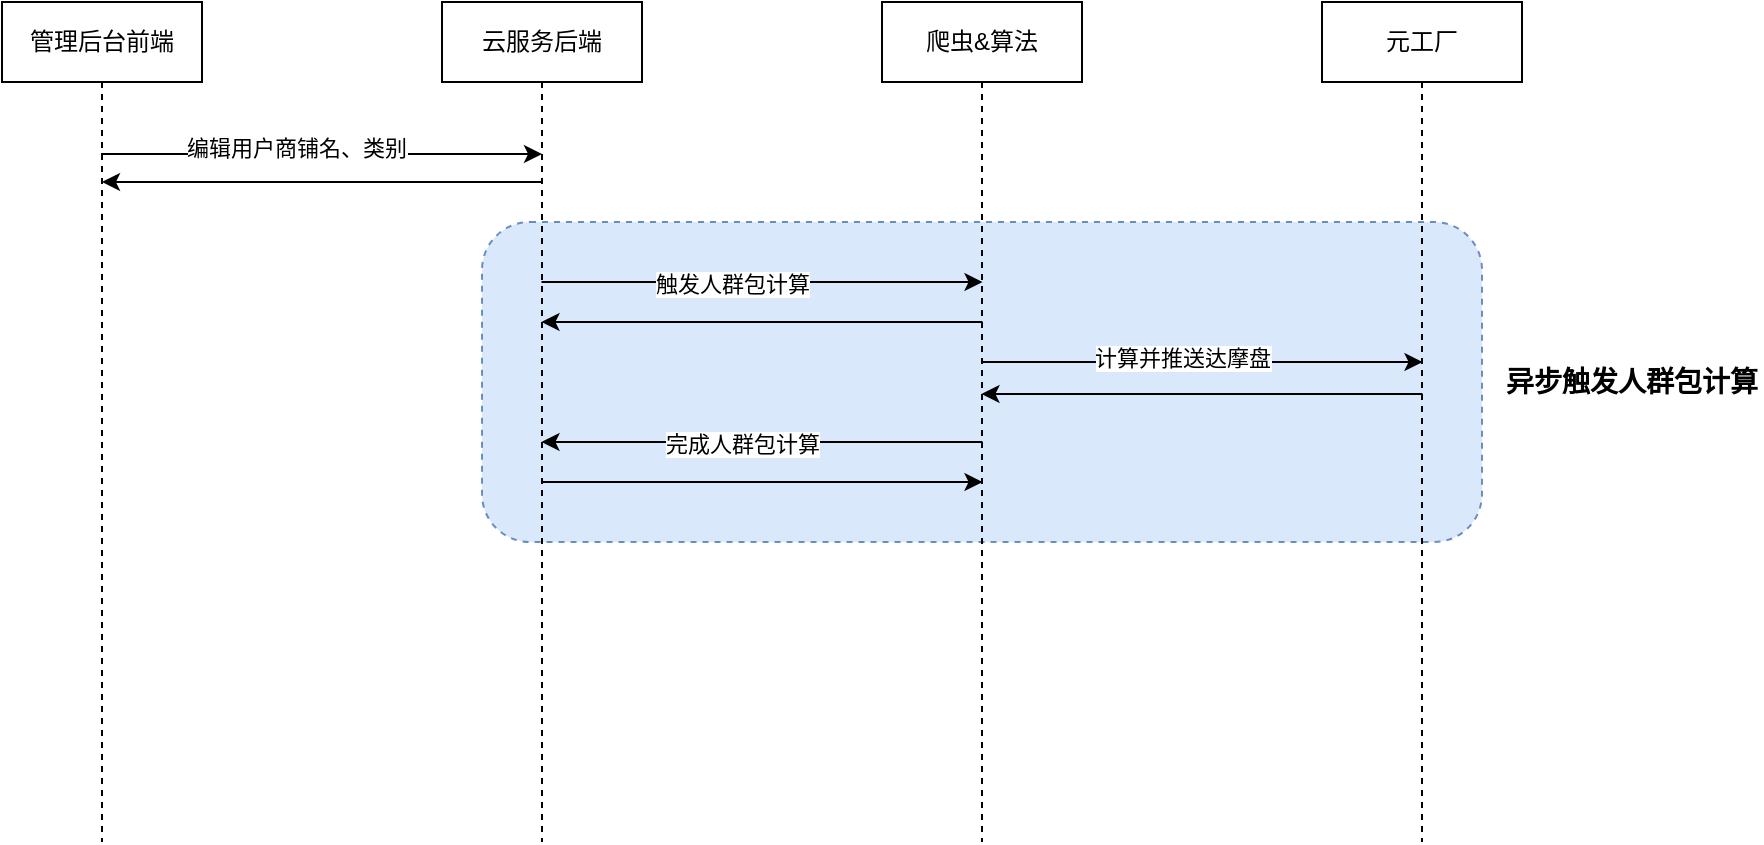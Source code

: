 <mxfile version="21.4.0" type="device" pages="6">
  <diagram name="商户信息管理" id="CDOAXX3zuTyqlMc-PoQm">
    <mxGraphModel dx="1100" dy="902" grid="1" gridSize="10" guides="1" tooltips="1" connect="1" arrows="1" fold="1" page="1" pageScale="1" pageWidth="827" pageHeight="1169" math="0" shadow="0">
      <root>
        <mxCell id="0" />
        <mxCell id="1" parent="0" />
        <mxCell id="QcRj3P1xINHDVZwovtjp-11" value="" style="rounded=1;whiteSpace=wrap;html=1;dashed=1;fillColor=#dae8fc;strokeColor=#6c8ebf;" vertex="1" parent="1">
          <mxGeometry x="320" y="290" width="500" height="160" as="geometry" />
        </mxCell>
        <mxCell id="UZxetGCZKBcnCXByyt6z-1" value="管理后台前端" style="shape=umlLifeline;perimeter=lifelinePerimeter;whiteSpace=wrap;html=1;container=1;dropTarget=0;collapsible=0;recursiveResize=0;outlineConnect=0;portConstraint=eastwest;newEdgeStyle={&quot;edgeStyle&quot;:&quot;elbowEdgeStyle&quot;,&quot;elbow&quot;:&quot;vertical&quot;,&quot;curved&quot;:0,&quot;rounded&quot;:0};" vertex="1" parent="1">
          <mxGeometry x="80" y="180" width="100" height="420" as="geometry" />
        </mxCell>
        <mxCell id="UZxetGCZKBcnCXByyt6z-2" value="云服务后端" style="shape=umlLifeline;perimeter=lifelinePerimeter;whiteSpace=wrap;html=1;container=1;dropTarget=0;collapsible=0;recursiveResize=0;outlineConnect=0;portConstraint=eastwest;newEdgeStyle={&quot;edgeStyle&quot;:&quot;elbowEdgeStyle&quot;,&quot;elbow&quot;:&quot;vertical&quot;,&quot;curved&quot;:0,&quot;rounded&quot;:0};" vertex="1" parent="1">
          <mxGeometry x="300" y="180" width="100" height="420" as="geometry" />
        </mxCell>
        <mxCell id="UZxetGCZKBcnCXByyt6z-3" value="爬虫&amp;amp;算法" style="shape=umlLifeline;perimeter=lifelinePerimeter;whiteSpace=wrap;html=1;container=1;dropTarget=0;collapsible=0;recursiveResize=0;outlineConnect=0;portConstraint=eastwest;newEdgeStyle={&quot;edgeStyle&quot;:&quot;elbowEdgeStyle&quot;,&quot;elbow&quot;:&quot;vertical&quot;,&quot;curved&quot;:0,&quot;rounded&quot;:0};" vertex="1" parent="1">
          <mxGeometry x="520" y="180" width="100" height="420" as="geometry" />
        </mxCell>
        <mxCell id="UZxetGCZKBcnCXByyt6z-4" value="" style="endArrow=classic;html=1;rounded=0;" edge="1" parent="1">
          <mxGeometry width="50" height="50" relative="1" as="geometry">
            <mxPoint x="129.5" y="256" as="sourcePoint" />
            <mxPoint x="350" y="256" as="targetPoint" />
          </mxGeometry>
        </mxCell>
        <mxCell id="QcRj3P1xINHDVZwovtjp-1" value="编辑用户商铺名、类别" style="edgeLabel;html=1;align=center;verticalAlign=middle;resizable=0;points=[];" vertex="1" connectable="0" parent="UZxetGCZKBcnCXByyt6z-4">
          <mxGeometry x="-0.119" y="3" relative="1" as="geometry">
            <mxPoint as="offset" />
          </mxGeometry>
        </mxCell>
        <mxCell id="UZxetGCZKBcnCXByyt6z-5" value="" style="endArrow=classic;html=1;rounded=0;" edge="1" parent="1">
          <mxGeometry width="50" height="50" relative="1" as="geometry">
            <mxPoint x="349.75" y="320" as="sourcePoint" />
            <mxPoint x="570.25" y="320" as="targetPoint" />
          </mxGeometry>
        </mxCell>
        <mxCell id="QcRj3P1xINHDVZwovtjp-2" value="触发人群包计算" style="edgeLabel;html=1;align=center;verticalAlign=middle;resizable=0;points=[];" vertex="1" connectable="0" parent="UZxetGCZKBcnCXByyt6z-5">
          <mxGeometry x="-0.142" y="-1" relative="1" as="geometry">
            <mxPoint as="offset" />
          </mxGeometry>
        </mxCell>
        <mxCell id="UZxetGCZKBcnCXByyt6z-9" value="" style="endArrow=classic;html=1;rounded=0;" edge="1" parent="1">
          <mxGeometry width="50" height="50" relative="1" as="geometry">
            <mxPoint x="569.75" y="360" as="sourcePoint" />
            <mxPoint x="790.25" y="360" as="targetPoint" />
          </mxGeometry>
        </mxCell>
        <mxCell id="QcRj3P1xINHDVZwovtjp-6" value="计算并推送达摩盘" style="edgeLabel;html=1;align=center;verticalAlign=middle;resizable=0;points=[];" vertex="1" connectable="0" parent="UZxetGCZKBcnCXByyt6z-9">
          <mxGeometry x="-0.323" y="2" relative="1" as="geometry">
            <mxPoint x="25" as="offset" />
          </mxGeometry>
        </mxCell>
        <mxCell id="UZxetGCZKBcnCXByyt6z-10" value="元工厂" style="shape=umlLifeline;perimeter=lifelinePerimeter;whiteSpace=wrap;html=1;container=1;dropTarget=0;collapsible=0;recursiveResize=0;outlineConnect=0;portConstraint=eastwest;newEdgeStyle={&quot;edgeStyle&quot;:&quot;elbowEdgeStyle&quot;,&quot;elbow&quot;:&quot;vertical&quot;,&quot;curved&quot;:0,&quot;rounded&quot;:0};" vertex="1" parent="1">
          <mxGeometry x="740" y="180" width="100" height="420" as="geometry" />
        </mxCell>
        <mxCell id="QcRj3P1xINHDVZwovtjp-3" value="" style="endArrow=classic;html=1;rounded=0;" edge="1" parent="1">
          <mxGeometry width="50" height="50" relative="1" as="geometry">
            <mxPoint x="790.25" y="376" as="sourcePoint" />
            <mxPoint x="569.75" y="376" as="targetPoint" />
          </mxGeometry>
        </mxCell>
        <mxCell id="QcRj3P1xINHDVZwovtjp-4" value="" style="endArrow=classic;html=1;rounded=0;" edge="1" parent="1">
          <mxGeometry width="50" height="50" relative="1" as="geometry">
            <mxPoint x="570.25" y="340" as="sourcePoint" />
            <mxPoint x="349.75" y="340" as="targetPoint" />
          </mxGeometry>
        </mxCell>
        <mxCell id="QcRj3P1xINHDVZwovtjp-7" value="" style="endArrow=classic;html=1;rounded=0;" edge="1" parent="1">
          <mxGeometry width="50" height="50" relative="1" as="geometry">
            <mxPoint x="570.25" y="400" as="sourcePoint" />
            <mxPoint x="349.75" y="400" as="targetPoint" />
          </mxGeometry>
        </mxCell>
        <mxCell id="QcRj3P1xINHDVZwovtjp-8" value="完成人群包计算" style="edgeLabel;html=1;align=center;verticalAlign=middle;resizable=0;points=[];" vertex="1" connectable="0" parent="QcRj3P1xINHDVZwovtjp-7">
          <mxGeometry x="0.097" y="1" relative="1" as="geometry">
            <mxPoint as="offset" />
          </mxGeometry>
        </mxCell>
        <mxCell id="QcRj3P1xINHDVZwovtjp-9" value="" style="endArrow=classic;html=1;rounded=0;" edge="1" parent="1">
          <mxGeometry width="50" height="50" relative="1" as="geometry">
            <mxPoint x="349.75" y="420" as="sourcePoint" />
            <mxPoint x="570.25" y="420" as="targetPoint" />
          </mxGeometry>
        </mxCell>
        <mxCell id="QcRj3P1xINHDVZwovtjp-10" value="" style="endArrow=classic;html=1;rounded=0;" edge="1" parent="1">
          <mxGeometry width="50" height="50" relative="1" as="geometry">
            <mxPoint x="350.5" y="270" as="sourcePoint" />
            <mxPoint x="130" y="270" as="targetPoint" />
          </mxGeometry>
        </mxCell>
        <mxCell id="47H7iZwk4SbnwKRikKhv-1" value="&lt;b&gt;异步触发人群包计算&lt;/b&gt;" style="text;html=1;strokeColor=none;fillColor=none;align=center;verticalAlign=middle;whiteSpace=wrap;rounded=0;fontSize=14;" vertex="1" parent="1">
          <mxGeometry x="830" y="355" width="130" height="30" as="geometry" />
        </mxCell>
      </root>
    </mxGraphModel>
  </diagram>
  <diagram id="nu0YF7F0AwlCwzdH-lnQ" name="ER">
    <mxGraphModel dx="2665" dy="2248" grid="1" gridSize="10" guides="1" tooltips="1" connect="1" arrows="1" fold="1" page="1" pageScale="1" pageWidth="827" pageHeight="1169" math="0" shadow="0">
      <root>
        <mxCell id="0" />
        <mxCell id="1" parent="0" />
        <mxCell id="Z2xBcrYQ1VzBdOj8gLax-1" value="category" style="shape=table;startSize=30;container=1;collapsible=1;childLayout=tableLayout;fixedRows=1;rowLines=0;fontStyle=1;align=center;resizeLast=1;html=1;fillColor=#f8cecc;strokeColor=#b85450;" vertex="1" parent="1">
          <mxGeometry x="320" y="390" width="180" height="180.0" as="geometry" />
        </mxCell>
        <mxCell id="Z2xBcrYQ1VzBdOj8gLax-2" value="" style="shape=tableRow;horizontal=0;startSize=0;swimlaneHead=0;swimlaneBody=0;fillColor=#f8cecc;collapsible=0;dropTarget=0;points=[[0,0.5],[1,0.5]];portConstraint=eastwest;top=0;left=0;right=0;bottom=1;strokeColor=#b85450;" vertex="1" parent="Z2xBcrYQ1VzBdOj8gLax-1">
          <mxGeometry y="30" width="180" height="30" as="geometry" />
        </mxCell>
        <mxCell id="Z2xBcrYQ1VzBdOj8gLax-3" value="PK" style="shape=partialRectangle;connectable=0;fillColor=#f8cecc;top=0;left=0;bottom=0;right=0;fontStyle=1;overflow=hidden;whiteSpace=wrap;html=1;strokeColor=#b85450;" vertex="1" parent="Z2xBcrYQ1VzBdOj8gLax-2">
          <mxGeometry width="30" height="30" as="geometry">
            <mxRectangle width="30" height="30" as="alternateBounds" />
          </mxGeometry>
        </mxCell>
        <mxCell id="Z2xBcrYQ1VzBdOj8gLax-4" value="cate_id" style="shape=partialRectangle;connectable=0;fillColor=#f8cecc;top=0;left=0;bottom=0;right=0;align=left;spacingLeft=6;fontStyle=5;overflow=hidden;whiteSpace=wrap;html=1;strokeColor=#b85450;" vertex="1" parent="Z2xBcrYQ1VzBdOj8gLax-2">
          <mxGeometry x="30" width="150" height="30" as="geometry">
            <mxRectangle width="150" height="30" as="alternateBounds" />
          </mxGeometry>
        </mxCell>
        <mxCell id="Z2xBcrYQ1VzBdOj8gLax-5" value="" style="shape=tableRow;horizontal=0;startSize=0;swimlaneHead=0;swimlaneBody=0;fillColor=#f8cecc;collapsible=0;dropTarget=0;points=[[0,0.5],[1,0.5]];portConstraint=eastwest;top=0;left=0;right=0;bottom=0;strokeColor=#b85450;" vertex="1" parent="Z2xBcrYQ1VzBdOj8gLax-1">
          <mxGeometry y="60" width="180" height="30" as="geometry" />
        </mxCell>
        <mxCell id="Z2xBcrYQ1VzBdOj8gLax-6" value="" style="shape=partialRectangle;connectable=0;fillColor=#f8cecc;top=0;left=0;bottom=0;right=0;editable=1;overflow=hidden;whiteSpace=wrap;html=1;strokeColor=#b85450;" vertex="1" parent="Z2xBcrYQ1VzBdOj8gLax-5">
          <mxGeometry width="30" height="30" as="geometry">
            <mxRectangle width="30" height="30" as="alternateBounds" />
          </mxGeometry>
        </mxCell>
        <mxCell id="Z2xBcrYQ1VzBdOj8gLax-7" value="level" style="shape=partialRectangle;connectable=0;fillColor=#f8cecc;top=0;left=0;bottom=0;right=0;align=left;spacingLeft=6;overflow=hidden;whiteSpace=wrap;html=1;strokeColor=#b85450;" vertex="1" parent="Z2xBcrYQ1VzBdOj8gLax-5">
          <mxGeometry x="30" width="150" height="30" as="geometry">
            <mxRectangle width="150" height="30" as="alternateBounds" />
          </mxGeometry>
        </mxCell>
        <mxCell id="Z2xBcrYQ1VzBdOj8gLax-8" value="" style="shape=tableRow;horizontal=0;startSize=0;swimlaneHead=0;swimlaneBody=0;fillColor=#f8cecc;collapsible=0;dropTarget=0;points=[[0,0.5],[1,0.5]];portConstraint=eastwest;top=0;left=0;right=0;bottom=0;strokeColor=#b85450;" vertex="1" parent="Z2xBcrYQ1VzBdOj8gLax-1">
          <mxGeometry y="90" width="180" height="30" as="geometry" />
        </mxCell>
        <mxCell id="Z2xBcrYQ1VzBdOj8gLax-9" value="" style="shape=partialRectangle;connectable=0;fillColor=#f8cecc;top=0;left=0;bottom=0;right=0;editable=1;overflow=hidden;whiteSpace=wrap;html=1;strokeColor=#b85450;" vertex="1" parent="Z2xBcrYQ1VzBdOj8gLax-8">
          <mxGeometry width="30" height="30" as="geometry">
            <mxRectangle width="30" height="30" as="alternateBounds" />
          </mxGeometry>
        </mxCell>
        <mxCell id="Z2xBcrYQ1VzBdOj8gLax-10" value="cate_name" style="shape=partialRectangle;connectable=0;fillColor=#f8cecc;top=0;left=0;bottom=0;right=0;align=left;spacingLeft=6;overflow=hidden;whiteSpace=wrap;html=1;strokeColor=#b85450;" vertex="1" parent="Z2xBcrYQ1VzBdOj8gLax-8">
          <mxGeometry x="30" width="150" height="30" as="geometry">
            <mxRectangle width="150" height="30" as="alternateBounds" />
          </mxGeometry>
        </mxCell>
        <mxCell id="Z2xBcrYQ1VzBdOj8gLax-11" value="" style="shape=tableRow;horizontal=0;startSize=0;swimlaneHead=0;swimlaneBody=0;fillColor=#f8cecc;collapsible=0;dropTarget=0;points=[[0,0.5],[1,0.5]];portConstraint=eastwest;top=0;left=0;right=0;bottom=0;strokeColor=#b85450;" vertex="1" parent="Z2xBcrYQ1VzBdOj8gLax-1">
          <mxGeometry y="120" width="180" height="30" as="geometry" />
        </mxCell>
        <mxCell id="Z2xBcrYQ1VzBdOj8gLax-12" value="" style="shape=partialRectangle;connectable=0;fillColor=#f8cecc;top=0;left=0;bottom=0;right=0;editable=1;overflow=hidden;whiteSpace=wrap;html=1;strokeColor=#b85450;" vertex="1" parent="Z2xBcrYQ1VzBdOj8gLax-11">
          <mxGeometry width="30" height="30" as="geometry">
            <mxRectangle width="30" height="30" as="alternateBounds" />
          </mxGeometry>
        </mxCell>
        <mxCell id="Z2xBcrYQ1VzBdOj8gLax-13" value="create_time" style="shape=partialRectangle;connectable=0;fillColor=#f8cecc;top=0;left=0;bottom=0;right=0;align=left;spacingLeft=6;overflow=hidden;whiteSpace=wrap;html=1;strokeColor=#b85450;" vertex="1" parent="Z2xBcrYQ1VzBdOj8gLax-11">
          <mxGeometry x="30" width="150" height="30" as="geometry">
            <mxRectangle width="150" height="30" as="alternateBounds" />
          </mxGeometry>
        </mxCell>
        <mxCell id="oogr-YnIhmfMMoYQu3v1-50" style="shape=tableRow;horizontal=0;startSize=0;swimlaneHead=0;swimlaneBody=0;fillColor=#f8cecc;collapsible=0;dropTarget=0;points=[[0,0.5],[1,0.5]];portConstraint=eastwest;top=0;left=0;right=0;bottom=0;strokeColor=#b85450;" vertex="1" parent="Z2xBcrYQ1VzBdOj8gLax-1">
          <mxGeometry y="150" width="180" height="30" as="geometry" />
        </mxCell>
        <mxCell id="oogr-YnIhmfMMoYQu3v1-51" style="shape=partialRectangle;connectable=0;fillColor=#f8cecc;top=0;left=0;bottom=0;right=0;editable=1;overflow=hidden;whiteSpace=wrap;html=1;strokeColor=#b85450;" vertex="1" parent="oogr-YnIhmfMMoYQu3v1-50">
          <mxGeometry width="30" height="30" as="geometry">
            <mxRectangle width="30" height="30" as="alternateBounds" />
          </mxGeometry>
        </mxCell>
        <mxCell id="oogr-YnIhmfMMoYQu3v1-52" value="update_time" style="shape=partialRectangle;connectable=0;fillColor=#f8cecc;top=0;left=0;bottom=0;right=0;align=left;spacingLeft=6;overflow=hidden;whiteSpace=wrap;html=1;strokeColor=#b85450;" vertex="1" parent="oogr-YnIhmfMMoYQu3v1-50">
          <mxGeometry x="30" width="150" height="30" as="geometry">
            <mxRectangle width="150" height="30" as="alternateBounds" />
          </mxGeometry>
        </mxCell>
        <mxCell id="Z2xBcrYQ1VzBdOj8gLax-14" value="tag" style="shape=table;startSize=30;container=1;collapsible=1;childLayout=tableLayout;fixedRows=1;rowLines=0;fontStyle=1;align=center;resizeLast=1;html=1;fillColor=#e1d5e7;strokeColor=#9673a6;" vertex="1" parent="1">
          <mxGeometry x="600" y="390" width="180" height="150.0" as="geometry" />
        </mxCell>
        <mxCell id="Z2xBcrYQ1VzBdOj8gLax-15" value="" style="shape=tableRow;horizontal=0;startSize=0;swimlaneHead=0;swimlaneBody=0;fillColor=#e1d5e7;collapsible=0;dropTarget=0;points=[[0,0.5],[1,0.5]];portConstraint=eastwest;top=0;left=0;right=0;bottom=1;strokeColor=#9673a6;" vertex="1" parent="Z2xBcrYQ1VzBdOj8gLax-14">
          <mxGeometry y="30" width="180" height="30" as="geometry" />
        </mxCell>
        <mxCell id="Z2xBcrYQ1VzBdOj8gLax-16" value="PK" style="shape=partialRectangle;connectable=0;fillColor=#e1d5e7;top=0;left=0;bottom=0;right=0;fontStyle=1;overflow=hidden;whiteSpace=wrap;html=1;strokeColor=#9673a6;" vertex="1" parent="Z2xBcrYQ1VzBdOj8gLax-15">
          <mxGeometry width="30" height="30" as="geometry">
            <mxRectangle width="30" height="30" as="alternateBounds" />
          </mxGeometry>
        </mxCell>
        <mxCell id="Z2xBcrYQ1VzBdOj8gLax-17" value="tag_id" style="shape=partialRectangle;connectable=0;fillColor=#e1d5e7;top=0;left=0;bottom=0;right=0;align=left;spacingLeft=6;fontStyle=5;overflow=hidden;whiteSpace=wrap;html=1;strokeColor=#9673a6;" vertex="1" parent="Z2xBcrYQ1VzBdOj8gLax-15">
          <mxGeometry x="30" width="150" height="30" as="geometry">
            <mxRectangle width="150" height="30" as="alternateBounds" />
          </mxGeometry>
        </mxCell>
        <mxCell id="Z2xBcrYQ1VzBdOj8gLax-18" value="" style="shape=tableRow;horizontal=0;startSize=0;swimlaneHead=0;swimlaneBody=0;fillColor=#e1d5e7;collapsible=0;dropTarget=0;points=[[0,0.5],[1,0.5]];portConstraint=eastwest;top=0;left=0;right=0;bottom=0;strokeColor=#9673a6;" vertex="1" parent="Z2xBcrYQ1VzBdOj8gLax-14">
          <mxGeometry y="60" width="180" height="30" as="geometry" />
        </mxCell>
        <mxCell id="Z2xBcrYQ1VzBdOj8gLax-19" value="" style="shape=partialRectangle;connectable=0;fillColor=#e1d5e7;top=0;left=0;bottom=0;right=0;editable=1;overflow=hidden;whiteSpace=wrap;html=1;strokeColor=#9673a6;" vertex="1" parent="Z2xBcrYQ1VzBdOj8gLax-18">
          <mxGeometry width="30" height="30" as="geometry">
            <mxRectangle width="30" height="30" as="alternateBounds" />
          </mxGeometry>
        </mxCell>
        <mxCell id="Z2xBcrYQ1VzBdOj8gLax-20" value="tag_name" style="shape=partialRectangle;connectable=0;fillColor=#e1d5e7;top=0;left=0;bottom=0;right=0;align=left;spacingLeft=6;overflow=hidden;whiteSpace=wrap;html=1;strokeColor=#9673a6;" vertex="1" parent="Z2xBcrYQ1VzBdOj8gLax-18">
          <mxGeometry x="30" width="150" height="30" as="geometry">
            <mxRectangle width="150" height="30" as="alternateBounds" />
          </mxGeometry>
        </mxCell>
        <mxCell id="Z2xBcrYQ1VzBdOj8gLax-21" value="" style="shape=tableRow;horizontal=0;startSize=0;swimlaneHead=0;swimlaneBody=0;fillColor=#e1d5e7;collapsible=0;dropTarget=0;points=[[0,0.5],[1,0.5]];portConstraint=eastwest;top=0;left=0;right=0;bottom=0;strokeColor=#9673a6;" vertex="1" parent="Z2xBcrYQ1VzBdOj8gLax-14">
          <mxGeometry y="90" width="180" height="30" as="geometry" />
        </mxCell>
        <mxCell id="Z2xBcrYQ1VzBdOj8gLax-22" value="" style="shape=partialRectangle;connectable=0;fillColor=#e1d5e7;top=0;left=0;bottom=0;right=0;editable=1;overflow=hidden;whiteSpace=wrap;html=1;strokeColor=#9673a6;" vertex="1" parent="Z2xBcrYQ1VzBdOj8gLax-21">
          <mxGeometry width="30" height="30" as="geometry">
            <mxRectangle width="30" height="30" as="alternateBounds" />
          </mxGeometry>
        </mxCell>
        <mxCell id="Z2xBcrYQ1VzBdOj8gLax-23" value="create_time" style="shape=partialRectangle;connectable=0;fillColor=#e1d5e7;top=0;left=0;bottom=0;right=0;align=left;spacingLeft=6;overflow=hidden;whiteSpace=wrap;html=1;strokeColor=#9673a6;" vertex="1" parent="Z2xBcrYQ1VzBdOj8gLax-21">
          <mxGeometry x="30" width="150" height="30" as="geometry">
            <mxRectangle width="150" height="30" as="alternateBounds" />
          </mxGeometry>
        </mxCell>
        <mxCell id="Z2xBcrYQ1VzBdOj8gLax-24" value="" style="shape=tableRow;horizontal=0;startSize=0;swimlaneHead=0;swimlaneBody=0;fillColor=#e1d5e7;collapsible=0;dropTarget=0;points=[[0,0.5],[1,0.5]];portConstraint=eastwest;top=0;left=0;right=0;bottom=0;strokeColor=#9673a6;" vertex="1" parent="Z2xBcrYQ1VzBdOj8gLax-14">
          <mxGeometry y="120" width="180" height="30" as="geometry" />
        </mxCell>
        <mxCell id="Z2xBcrYQ1VzBdOj8gLax-25" value="" style="shape=partialRectangle;connectable=0;fillColor=#e1d5e7;top=0;left=0;bottom=0;right=0;editable=1;overflow=hidden;whiteSpace=wrap;html=1;strokeColor=#9673a6;" vertex="1" parent="Z2xBcrYQ1VzBdOj8gLax-24">
          <mxGeometry width="30" height="30" as="geometry">
            <mxRectangle width="30" height="30" as="alternateBounds" />
          </mxGeometry>
        </mxCell>
        <mxCell id="Z2xBcrYQ1VzBdOj8gLax-26" value="update_time" style="shape=partialRectangle;connectable=0;fillColor=#e1d5e7;top=0;left=0;bottom=0;right=0;align=left;spacingLeft=6;overflow=hidden;whiteSpace=wrap;html=1;strokeColor=#9673a6;" vertex="1" parent="Z2xBcrYQ1VzBdOj8gLax-24">
          <mxGeometry x="30" width="150" height="30" as="geometry">
            <mxRectangle width="150" height="30" as="alternateBounds" />
          </mxGeometry>
        </mxCell>
        <mxCell id="Z2xBcrYQ1VzBdOj8gLax-27" value="tag_column" style="shape=table;startSize=30;container=1;collapsible=1;childLayout=tableLayout;fixedRows=1;rowLines=0;fontStyle=1;align=center;resizeLast=1;html=1;fillColor=#f5f5f5;fontColor=#333333;strokeColor=#666666;" vertex="1" parent="1">
          <mxGeometry x="890" y="390" width="180" height="150" as="geometry" />
        </mxCell>
        <mxCell id="Z2xBcrYQ1VzBdOj8gLax-28" value="" style="shape=tableRow;horizontal=0;startSize=0;swimlaneHead=0;swimlaneBody=0;fillColor=#f5f5f5;collapsible=0;dropTarget=0;points=[[0,0.5],[1,0.5]];portConstraint=eastwest;top=0;left=0;right=0;bottom=1;fontColor=#333333;strokeColor=#666666;" vertex="1" parent="Z2xBcrYQ1VzBdOj8gLax-27">
          <mxGeometry y="30" width="180" height="30" as="geometry" />
        </mxCell>
        <mxCell id="Z2xBcrYQ1VzBdOj8gLax-29" value="PK" style="shape=partialRectangle;connectable=0;fillColor=#f5f5f5;top=0;left=0;bottom=0;right=0;fontStyle=1;overflow=hidden;whiteSpace=wrap;html=1;fontColor=#333333;strokeColor=#666666;" vertex="1" parent="Z2xBcrYQ1VzBdOj8gLax-28">
          <mxGeometry width="30" height="30" as="geometry">
            <mxRectangle width="30" height="30" as="alternateBounds" />
          </mxGeometry>
        </mxCell>
        <mxCell id="Z2xBcrYQ1VzBdOj8gLax-30" value="id" style="shape=partialRectangle;connectable=0;fillColor=#f5f5f5;top=0;left=0;bottom=0;right=0;align=left;spacingLeft=6;fontStyle=5;overflow=hidden;whiteSpace=wrap;html=1;fontColor=#333333;strokeColor=#666666;" vertex="1" parent="Z2xBcrYQ1VzBdOj8gLax-28">
          <mxGeometry x="30" width="150" height="30" as="geometry">
            <mxRectangle width="150" height="30" as="alternateBounds" />
          </mxGeometry>
        </mxCell>
        <mxCell id="Z2xBcrYQ1VzBdOj8gLax-31" value="" style="shape=tableRow;horizontal=0;startSize=0;swimlaneHead=0;swimlaneBody=0;fillColor=#f5f5f5;collapsible=0;dropTarget=0;points=[[0,0.5],[1,0.5]];portConstraint=eastwest;top=0;left=0;right=0;bottom=0;fontColor=#333333;strokeColor=#666666;" vertex="1" parent="Z2xBcrYQ1VzBdOj8gLax-27">
          <mxGeometry y="60" width="180" height="30" as="geometry" />
        </mxCell>
        <mxCell id="Z2xBcrYQ1VzBdOj8gLax-32" value="" style="shape=partialRectangle;connectable=0;fillColor=#f5f5f5;top=0;left=0;bottom=0;right=0;editable=1;overflow=hidden;whiteSpace=wrap;html=1;fontColor=#333333;strokeColor=#666666;" vertex="1" parent="Z2xBcrYQ1VzBdOj8gLax-31">
          <mxGeometry width="30" height="30" as="geometry">
            <mxRectangle width="30" height="30" as="alternateBounds" />
          </mxGeometry>
        </mxCell>
        <mxCell id="Z2xBcrYQ1VzBdOj8gLax-33" value="tag_id" style="shape=partialRectangle;connectable=0;fillColor=#e1d5e7;top=0;left=0;bottom=0;right=0;align=left;spacingLeft=6;overflow=hidden;whiteSpace=wrap;html=1;strokeColor=#9673a6;" vertex="1" parent="Z2xBcrYQ1VzBdOj8gLax-31">
          <mxGeometry x="30" width="150" height="30" as="geometry">
            <mxRectangle width="150" height="30" as="alternateBounds" />
          </mxGeometry>
        </mxCell>
        <mxCell id="Z2xBcrYQ1VzBdOj8gLax-34" value="" style="shape=tableRow;horizontal=0;startSize=0;swimlaneHead=0;swimlaneBody=0;fillColor=#f5f5f5;collapsible=0;dropTarget=0;points=[[0,0.5],[1,0.5]];portConstraint=eastwest;top=0;left=0;right=0;bottom=0;fontColor=#333333;strokeColor=#666666;" vertex="1" parent="Z2xBcrYQ1VzBdOj8gLax-27">
          <mxGeometry y="90" width="180" height="30" as="geometry" />
        </mxCell>
        <mxCell id="Z2xBcrYQ1VzBdOj8gLax-35" value="" style="shape=partialRectangle;connectable=0;fillColor=#f5f5f5;top=0;left=0;bottom=0;right=0;editable=1;overflow=hidden;whiteSpace=wrap;html=1;fontColor=#333333;strokeColor=#666666;" vertex="1" parent="Z2xBcrYQ1VzBdOj8gLax-34">
          <mxGeometry width="30" height="30" as="geometry">
            <mxRectangle width="30" height="30" as="alternateBounds" />
          </mxGeometry>
        </mxCell>
        <mxCell id="Z2xBcrYQ1VzBdOj8gLax-36" value="tag_column_value" style="shape=partialRectangle;connectable=0;fillColor=#f5f5f5;top=0;left=0;bottom=0;right=0;align=left;spacingLeft=6;overflow=hidden;whiteSpace=wrap;html=1;fontColor=#333333;strokeColor=#666666;" vertex="1" parent="Z2xBcrYQ1VzBdOj8gLax-34">
          <mxGeometry x="30" width="150" height="30" as="geometry">
            <mxRectangle width="150" height="30" as="alternateBounds" />
          </mxGeometry>
        </mxCell>
        <mxCell id="Z2xBcrYQ1VzBdOj8gLax-37" value="" style="shape=tableRow;horizontal=0;startSize=0;swimlaneHead=0;swimlaneBody=0;fillColor=#f5f5f5;collapsible=0;dropTarget=0;points=[[0,0.5],[1,0.5]];portConstraint=eastwest;top=0;left=0;right=0;bottom=0;fontColor=#333333;strokeColor=#666666;" vertex="1" parent="Z2xBcrYQ1VzBdOj8gLax-27">
          <mxGeometry y="120" width="180" height="30" as="geometry" />
        </mxCell>
        <mxCell id="Z2xBcrYQ1VzBdOj8gLax-38" value="" style="shape=partialRectangle;connectable=0;fillColor=#f5f5f5;top=0;left=0;bottom=0;right=0;editable=1;overflow=hidden;whiteSpace=wrap;html=1;fontColor=#333333;strokeColor=#666666;" vertex="1" parent="Z2xBcrYQ1VzBdOj8gLax-37">
          <mxGeometry width="30" height="30" as="geometry">
            <mxRectangle width="30" height="30" as="alternateBounds" />
          </mxGeometry>
        </mxCell>
        <mxCell id="Z2xBcrYQ1VzBdOj8gLax-39" value="tag_column_type" style="shape=partialRectangle;connectable=0;fillColor=#f5f5f5;top=0;left=0;bottom=0;right=0;align=left;spacingLeft=6;overflow=hidden;whiteSpace=wrap;html=1;fontColor=#333333;strokeColor=#666666;" vertex="1" parent="Z2xBcrYQ1VzBdOj8gLax-37">
          <mxGeometry x="30" width="150" height="30" as="geometry">
            <mxRectangle width="150" height="30" as="alternateBounds" />
          </mxGeometry>
        </mxCell>
        <mxCell id="Z2xBcrYQ1VzBdOj8gLax-40" value="cate_tag_relation" style="shape=table;startSize=30;container=1;collapsible=1;childLayout=tableLayout;fixedRows=1;rowLines=0;fontStyle=1;align=center;resizeLast=1;html=1;fillColor=#f5f5f5;fontColor=#333333;strokeColor=#666666;" vertex="1" parent="1">
          <mxGeometry x="600" y="180" width="180" height="150" as="geometry" />
        </mxCell>
        <mxCell id="Z2xBcrYQ1VzBdOj8gLax-41" value="" style="shape=tableRow;horizontal=0;startSize=0;swimlaneHead=0;swimlaneBody=0;fillColor=#f5f5f5;collapsible=0;dropTarget=0;points=[[0,0.5],[1,0.5]];portConstraint=eastwest;top=0;left=0;right=0;bottom=1;fontColor=#333333;strokeColor=#666666;" vertex="1" parent="Z2xBcrYQ1VzBdOj8gLax-40">
          <mxGeometry y="30" width="180" height="30" as="geometry" />
        </mxCell>
        <mxCell id="Z2xBcrYQ1VzBdOj8gLax-42" value="PK" style="shape=partialRectangle;connectable=0;fillColor=#f5f5f5;top=0;left=0;bottom=0;right=0;fontStyle=1;overflow=hidden;whiteSpace=wrap;html=1;fontColor=#333333;strokeColor=#666666;" vertex="1" parent="Z2xBcrYQ1VzBdOj8gLax-41">
          <mxGeometry width="30" height="30" as="geometry">
            <mxRectangle width="30" height="30" as="alternateBounds" />
          </mxGeometry>
        </mxCell>
        <mxCell id="Z2xBcrYQ1VzBdOj8gLax-43" value="id" style="shape=partialRectangle;connectable=0;fillColor=#f5f5f5;top=0;left=0;bottom=0;right=0;align=left;spacingLeft=6;fontStyle=5;overflow=hidden;whiteSpace=wrap;html=1;fontColor=#333333;strokeColor=#666666;" vertex="1" parent="Z2xBcrYQ1VzBdOj8gLax-41">
          <mxGeometry x="30" width="150" height="30" as="geometry">
            <mxRectangle width="150" height="30" as="alternateBounds" />
          </mxGeometry>
        </mxCell>
        <mxCell id="Z2xBcrYQ1VzBdOj8gLax-44" value="" style="shape=tableRow;horizontal=0;startSize=0;swimlaneHead=0;swimlaneBody=0;fillColor=#f5f5f5;collapsible=0;dropTarget=0;points=[[0,0.5],[1,0.5]];portConstraint=eastwest;top=0;left=0;right=0;bottom=0;fontColor=#333333;strokeColor=#666666;" vertex="1" parent="Z2xBcrYQ1VzBdOj8gLax-40">
          <mxGeometry y="60" width="180" height="30" as="geometry" />
        </mxCell>
        <mxCell id="Z2xBcrYQ1VzBdOj8gLax-45" value="" style="shape=partialRectangle;connectable=0;fillColor=#f5f5f5;top=0;left=0;bottom=0;right=0;editable=1;overflow=hidden;whiteSpace=wrap;html=1;fontColor=#333333;strokeColor=#666666;" vertex="1" parent="Z2xBcrYQ1VzBdOj8gLax-44">
          <mxGeometry width="30" height="30" as="geometry">
            <mxRectangle width="30" height="30" as="alternateBounds" />
          </mxGeometry>
        </mxCell>
        <mxCell id="Z2xBcrYQ1VzBdOj8gLax-46" value="cate_id" style="shape=partialRectangle;connectable=0;fillColor=#f8cecc;top=0;left=0;bottom=0;right=0;align=left;spacingLeft=6;overflow=hidden;whiteSpace=wrap;html=1;strokeColor=#b85450;" vertex="1" parent="Z2xBcrYQ1VzBdOj8gLax-44">
          <mxGeometry x="30" width="150" height="30" as="geometry">
            <mxRectangle width="150" height="30" as="alternateBounds" />
          </mxGeometry>
        </mxCell>
        <mxCell id="Z2xBcrYQ1VzBdOj8gLax-47" value="" style="shape=tableRow;horizontal=0;startSize=0;swimlaneHead=0;swimlaneBody=0;fillColor=#f5f5f5;collapsible=0;dropTarget=0;points=[[0,0.5],[1,0.5]];portConstraint=eastwest;top=0;left=0;right=0;bottom=0;fontColor=#333333;strokeColor=#666666;" vertex="1" parent="Z2xBcrYQ1VzBdOj8gLax-40">
          <mxGeometry y="90" width="180" height="30" as="geometry" />
        </mxCell>
        <mxCell id="Z2xBcrYQ1VzBdOj8gLax-48" value="" style="shape=partialRectangle;connectable=0;fillColor=#f5f5f5;top=0;left=0;bottom=0;right=0;editable=1;overflow=hidden;whiteSpace=wrap;html=1;fontColor=#333333;strokeColor=#666666;" vertex="1" parent="Z2xBcrYQ1VzBdOj8gLax-47">
          <mxGeometry width="30" height="30" as="geometry">
            <mxRectangle width="30" height="30" as="alternateBounds" />
          </mxGeometry>
        </mxCell>
        <mxCell id="Z2xBcrYQ1VzBdOj8gLax-49" value="tag_id" style="shape=partialRectangle;connectable=0;fillColor=#e1d5e7;top=0;left=0;bottom=0;right=0;align=left;spacingLeft=6;overflow=hidden;whiteSpace=wrap;html=1;strokeColor=#9673a6;" vertex="1" parent="Z2xBcrYQ1VzBdOj8gLax-47">
          <mxGeometry x="30" width="150" height="30" as="geometry">
            <mxRectangle width="150" height="30" as="alternateBounds" />
          </mxGeometry>
        </mxCell>
        <mxCell id="Z2xBcrYQ1VzBdOj8gLax-50" value="" style="shape=tableRow;horizontal=0;startSize=0;swimlaneHead=0;swimlaneBody=0;fillColor=#f5f5f5;collapsible=0;dropTarget=0;points=[[0,0.5],[1,0.5]];portConstraint=eastwest;top=0;left=0;right=0;bottom=0;fontColor=#333333;strokeColor=#666666;" vertex="1" parent="Z2xBcrYQ1VzBdOj8gLax-40">
          <mxGeometry y="120" width="180" height="30" as="geometry" />
        </mxCell>
        <mxCell id="Z2xBcrYQ1VzBdOj8gLax-51" value="" style="shape=partialRectangle;connectable=0;fillColor=#f5f5f5;top=0;left=0;bottom=0;right=0;editable=1;overflow=hidden;whiteSpace=wrap;html=1;fontColor=#333333;strokeColor=#666666;" vertex="1" parent="Z2xBcrYQ1VzBdOj8gLax-50">
          <mxGeometry width="30" height="30" as="geometry">
            <mxRectangle width="30" height="30" as="alternateBounds" />
          </mxGeometry>
        </mxCell>
        <mxCell id="Z2xBcrYQ1VzBdOj8gLax-52" value="" style="shape=partialRectangle;connectable=0;fillColor=#f5f5f5;top=0;left=0;bottom=0;right=0;align=left;spacingLeft=6;overflow=hidden;whiteSpace=wrap;html=1;fontColor=#333333;strokeColor=#666666;" vertex="1" parent="Z2xBcrYQ1VzBdOj8gLax-50">
          <mxGeometry x="30" width="150" height="30" as="geometry">
            <mxRectangle width="150" height="30" as="alternateBounds" />
          </mxGeometry>
        </mxCell>
        <mxCell id="Z2xBcrYQ1VzBdOj8gLax-53" value="store" style="shape=table;startSize=30;container=1;collapsible=1;childLayout=tableLayout;fixedRows=1;rowLines=0;fontStyle=1;align=center;resizeLast=1;html=1;fillColor=#fff2cc;strokeColor=#d6b656;" vertex="1" parent="1">
          <mxGeometry x="330" y="-30" width="180" height="210" as="geometry" />
        </mxCell>
        <mxCell id="Z2xBcrYQ1VzBdOj8gLax-54" value="" style="shape=tableRow;horizontal=0;startSize=0;swimlaneHead=0;swimlaneBody=0;fillColor=#fff2cc;collapsible=0;dropTarget=0;points=[[0,0.5],[1,0.5]];portConstraint=eastwest;top=0;left=0;right=0;bottom=1;strokeColor=#d6b656;" vertex="1" parent="Z2xBcrYQ1VzBdOj8gLax-53">
          <mxGeometry y="30" width="180" height="30" as="geometry" />
        </mxCell>
        <mxCell id="Z2xBcrYQ1VzBdOj8gLax-55" value="PK" style="shape=partialRectangle;connectable=0;fillColor=#fff2cc;top=0;left=0;bottom=0;right=0;fontStyle=1;overflow=hidden;whiteSpace=wrap;html=1;strokeColor=#d6b656;" vertex="1" parent="Z2xBcrYQ1VzBdOj8gLax-54">
          <mxGeometry width="30" height="30" as="geometry">
            <mxRectangle width="30" height="30" as="alternateBounds" />
          </mxGeometry>
        </mxCell>
        <mxCell id="Z2xBcrYQ1VzBdOj8gLax-56" value="store_id" style="shape=partialRectangle;connectable=0;fillColor=#fff2cc;top=0;left=0;bottom=0;right=0;align=left;spacingLeft=6;fontStyle=5;overflow=hidden;whiteSpace=wrap;html=1;strokeColor=#d6b656;" vertex="1" parent="Z2xBcrYQ1VzBdOj8gLax-54">
          <mxGeometry x="30" width="150" height="30" as="geometry">
            <mxRectangle width="150" height="30" as="alternateBounds" />
          </mxGeometry>
        </mxCell>
        <mxCell id="Z2xBcrYQ1VzBdOj8gLax-57" value="" style="shape=tableRow;horizontal=0;startSize=0;swimlaneHead=0;swimlaneBody=0;fillColor=#fff2cc;collapsible=0;dropTarget=0;points=[[0,0.5],[1,0.5]];portConstraint=eastwest;top=0;left=0;right=0;bottom=0;strokeColor=#d6b656;" vertex="1" parent="Z2xBcrYQ1VzBdOj8gLax-53">
          <mxGeometry y="60" width="180" height="30" as="geometry" />
        </mxCell>
        <mxCell id="Z2xBcrYQ1VzBdOj8gLax-58" value="" style="shape=partialRectangle;connectable=0;fillColor=#fff2cc;top=0;left=0;bottom=0;right=0;editable=1;overflow=hidden;whiteSpace=wrap;html=1;strokeColor=#d6b656;" vertex="1" parent="Z2xBcrYQ1VzBdOj8gLax-57">
          <mxGeometry width="30" height="30" as="geometry">
            <mxRectangle width="30" height="30" as="alternateBounds" />
          </mxGeometry>
        </mxCell>
        <mxCell id="Z2xBcrYQ1VzBdOj8gLax-59" value="store_name" style="shape=partialRectangle;connectable=0;fillColor=#fff2cc;top=0;left=0;bottom=0;right=0;align=left;spacingLeft=6;overflow=hidden;whiteSpace=wrap;html=1;strokeColor=#d6b656;" vertex="1" parent="Z2xBcrYQ1VzBdOj8gLax-57">
          <mxGeometry x="30" width="150" height="30" as="geometry">
            <mxRectangle width="150" height="30" as="alternateBounds" />
          </mxGeometry>
        </mxCell>
        <mxCell id="Z2xBcrYQ1VzBdOj8gLax-60" value="" style="shape=tableRow;horizontal=0;startSize=0;swimlaneHead=0;swimlaneBody=0;fillColor=#fff2cc;collapsible=0;dropTarget=0;points=[[0,0.5],[1,0.5]];portConstraint=eastwest;top=0;left=0;right=0;bottom=0;strokeColor=#d6b656;" vertex="1" parent="Z2xBcrYQ1VzBdOj8gLax-53">
          <mxGeometry y="90" width="180" height="30" as="geometry" />
        </mxCell>
        <mxCell id="Z2xBcrYQ1VzBdOj8gLax-61" value="" style="shape=partialRectangle;connectable=0;fillColor=#fff2cc;top=0;left=0;bottom=0;right=0;editable=1;overflow=hidden;whiteSpace=wrap;html=1;strokeColor=#d6b656;" vertex="1" parent="Z2xBcrYQ1VzBdOj8gLax-60">
          <mxGeometry width="30" height="30" as="geometry">
            <mxRectangle width="30" height="30" as="alternateBounds" />
          </mxGeometry>
        </mxCell>
        <mxCell id="Z2xBcrYQ1VzBdOj8gLax-62" value="cate_id" style="shape=partialRectangle;connectable=0;fillColor=#f8cecc;top=0;left=0;bottom=0;right=0;align=left;spacingLeft=6;overflow=hidden;whiteSpace=wrap;html=1;strokeColor=#b85450;" vertex="1" parent="Z2xBcrYQ1VzBdOj8gLax-60">
          <mxGeometry x="30" width="150" height="30" as="geometry">
            <mxRectangle width="150" height="30" as="alternateBounds" />
          </mxGeometry>
        </mxCell>
        <mxCell id="Z2xBcrYQ1VzBdOj8gLax-63" value="" style="shape=tableRow;horizontal=0;startSize=0;swimlaneHead=0;swimlaneBody=0;fillColor=#fff2cc;collapsible=0;dropTarget=0;points=[[0,0.5],[1,0.5]];portConstraint=eastwest;top=0;left=0;right=0;bottom=0;strokeColor=#d6b656;" vertex="1" parent="Z2xBcrYQ1VzBdOj8gLax-53">
          <mxGeometry y="120" width="180" height="30" as="geometry" />
        </mxCell>
        <mxCell id="Z2xBcrYQ1VzBdOj8gLax-64" value="" style="shape=partialRectangle;connectable=0;fillColor=#fff2cc;top=0;left=0;bottom=0;right=0;editable=1;overflow=hidden;whiteSpace=wrap;html=1;strokeColor=#d6b656;" vertex="1" parent="Z2xBcrYQ1VzBdOj8gLax-63">
          <mxGeometry width="30" height="30" as="geometry">
            <mxRectangle width="30" height="30" as="alternateBounds" />
          </mxGeometry>
        </mxCell>
        <mxCell id="Z2xBcrYQ1VzBdOj8gLax-65" value="create_time" style="shape=partialRectangle;connectable=0;fillColor=#fff2cc;top=0;left=0;bottom=0;right=0;align=left;spacingLeft=6;overflow=hidden;whiteSpace=wrap;html=1;strokeColor=#d6b656;" vertex="1" parent="Z2xBcrYQ1VzBdOj8gLax-63">
          <mxGeometry x="30" width="150" height="30" as="geometry">
            <mxRectangle width="150" height="30" as="alternateBounds" />
          </mxGeometry>
        </mxCell>
        <mxCell id="oogr-YnIhmfMMoYQu3v1-47" style="shape=tableRow;horizontal=0;startSize=0;swimlaneHead=0;swimlaneBody=0;fillColor=#fff2cc;collapsible=0;dropTarget=0;points=[[0,0.5],[1,0.5]];portConstraint=eastwest;top=0;left=0;right=0;bottom=0;strokeColor=#d6b656;" vertex="1" parent="Z2xBcrYQ1VzBdOj8gLax-53">
          <mxGeometry y="150" width="180" height="30" as="geometry" />
        </mxCell>
        <mxCell id="oogr-YnIhmfMMoYQu3v1-48" style="shape=partialRectangle;connectable=0;fillColor=#fff2cc;top=0;left=0;bottom=0;right=0;editable=1;overflow=hidden;whiteSpace=wrap;html=1;strokeColor=#d6b656;" vertex="1" parent="oogr-YnIhmfMMoYQu3v1-47">
          <mxGeometry width="30" height="30" as="geometry">
            <mxRectangle width="30" height="30" as="alternateBounds" />
          </mxGeometry>
        </mxCell>
        <mxCell id="oogr-YnIhmfMMoYQu3v1-49" value="update_time" style="shape=partialRectangle;connectable=0;fillColor=#fff2cc;top=0;left=0;bottom=0;right=0;align=left;spacingLeft=6;overflow=hidden;whiteSpace=wrap;html=1;strokeColor=#d6b656;" vertex="1" parent="oogr-YnIhmfMMoYQu3v1-47">
          <mxGeometry x="30" width="150" height="30" as="geometry">
            <mxRectangle width="150" height="30" as="alternateBounds" />
          </mxGeometry>
        </mxCell>
        <mxCell id="oogr-YnIhmfMMoYQu3v1-44" style="shape=tableRow;horizontal=0;startSize=0;swimlaneHead=0;swimlaneBody=0;fillColor=#fff2cc;collapsible=0;dropTarget=0;points=[[0,0.5],[1,0.5]];portConstraint=eastwest;top=0;left=0;right=0;bottom=0;strokeColor=#d6b656;" vertex="1" parent="Z2xBcrYQ1VzBdOj8gLax-53">
          <mxGeometry y="180" width="180" height="30" as="geometry" />
        </mxCell>
        <mxCell id="oogr-YnIhmfMMoYQu3v1-45" style="shape=partialRectangle;connectable=0;fillColor=#fff2cc;top=0;left=0;bottom=0;right=0;editable=1;overflow=hidden;whiteSpace=wrap;html=1;strokeColor=#d6b656;" vertex="1" parent="oogr-YnIhmfMMoYQu3v1-44">
          <mxGeometry width="30" height="30" as="geometry">
            <mxRectangle width="30" height="30" as="alternateBounds" />
          </mxGeometry>
        </mxCell>
        <mxCell id="oogr-YnIhmfMMoYQu3v1-46" value="status" style="shape=partialRectangle;connectable=0;fillColor=#fff2cc;top=0;left=0;bottom=0;right=0;align=left;spacingLeft=6;overflow=hidden;whiteSpace=wrap;html=1;strokeColor=#d6b656;" vertex="1" parent="oogr-YnIhmfMMoYQu3v1-44">
          <mxGeometry x="30" width="150" height="30" as="geometry">
            <mxRectangle width="150" height="30" as="alternateBounds" />
          </mxGeometry>
        </mxCell>
        <mxCell id="Z2xBcrYQ1VzBdOj8gLax-79" value="user_store" style="shape=table;startSize=30;container=1;collapsible=1;childLayout=tableLayout;fixedRows=1;rowLines=0;fontStyle=1;align=center;resizeLast=1;html=1;fillColor=#f5f5f5;strokeColor=#666666;fontColor=#333333;" vertex="1" parent="1">
          <mxGeometry x="330" y="-250" width="180" height="180" as="geometry" />
        </mxCell>
        <mxCell id="Z2xBcrYQ1VzBdOj8gLax-80" value="" style="shape=tableRow;horizontal=0;startSize=0;swimlaneHead=0;swimlaneBody=0;fillColor=#f5f5f5;collapsible=0;dropTarget=0;points=[[0,0.5],[1,0.5]];portConstraint=eastwest;top=0;left=0;right=0;bottom=1;strokeColor=#666666;fontColor=#333333;" vertex="1" parent="Z2xBcrYQ1VzBdOj8gLax-79">
          <mxGeometry y="30" width="180" height="30" as="geometry" />
        </mxCell>
        <mxCell id="Z2xBcrYQ1VzBdOj8gLax-81" value="PK" style="shape=partialRectangle;connectable=0;fillColor=#f5f5f5;top=0;left=0;bottom=0;right=0;fontStyle=1;overflow=hidden;whiteSpace=wrap;html=1;strokeColor=#666666;fontColor=#333333;" vertex="1" parent="Z2xBcrYQ1VzBdOj8gLax-80">
          <mxGeometry width="30" height="30" as="geometry">
            <mxRectangle width="30" height="30" as="alternateBounds" />
          </mxGeometry>
        </mxCell>
        <mxCell id="Z2xBcrYQ1VzBdOj8gLax-82" value="id" style="shape=partialRectangle;connectable=0;fillColor=#f5f5f5;top=0;left=0;bottom=0;right=0;align=left;spacingLeft=6;fontStyle=5;overflow=hidden;whiteSpace=wrap;html=1;strokeColor=#666666;fontColor=#333333;" vertex="1" parent="Z2xBcrYQ1VzBdOj8gLax-80">
          <mxGeometry x="30" width="150" height="30" as="geometry">
            <mxRectangle width="150" height="30" as="alternateBounds" />
          </mxGeometry>
        </mxCell>
        <mxCell id="Z2xBcrYQ1VzBdOj8gLax-83" value="" style="shape=tableRow;horizontal=0;startSize=0;swimlaneHead=0;swimlaneBody=0;fillColor=#f5f5f5;collapsible=0;dropTarget=0;points=[[0,0.5],[1,0.5]];portConstraint=eastwest;top=0;left=0;right=0;bottom=0;strokeColor=#666666;fontColor=#333333;" vertex="1" parent="Z2xBcrYQ1VzBdOj8gLax-79">
          <mxGeometry y="60" width="180" height="30" as="geometry" />
        </mxCell>
        <mxCell id="Z2xBcrYQ1VzBdOj8gLax-84" value="" style="shape=partialRectangle;connectable=0;fillColor=#f5f5f5;top=0;left=0;bottom=0;right=0;editable=1;overflow=hidden;whiteSpace=wrap;html=1;strokeColor=#666666;fontColor=#333333;" vertex="1" parent="Z2xBcrYQ1VzBdOj8gLax-83">
          <mxGeometry width="30" height="30" as="geometry">
            <mxRectangle width="30" height="30" as="alternateBounds" />
          </mxGeometry>
        </mxCell>
        <mxCell id="Z2xBcrYQ1VzBdOj8gLax-85" value="user_id" style="shape=partialRectangle;connectable=0;fillColor=#dae8fc;top=0;left=0;bottom=0;right=0;align=left;spacingLeft=6;overflow=hidden;whiteSpace=wrap;html=1;strokeColor=#6c8ebf;" vertex="1" parent="Z2xBcrYQ1VzBdOj8gLax-83">
          <mxGeometry x="30" width="150" height="30" as="geometry">
            <mxRectangle width="150" height="30" as="alternateBounds" />
          </mxGeometry>
        </mxCell>
        <mxCell id="Z2xBcrYQ1VzBdOj8gLax-86" value="" style="shape=tableRow;horizontal=0;startSize=0;swimlaneHead=0;swimlaneBody=0;fillColor=#f5f5f5;collapsible=0;dropTarget=0;points=[[0,0.5],[1,0.5]];portConstraint=eastwest;top=0;left=0;right=0;bottom=0;strokeColor=#666666;fontColor=#333333;" vertex="1" parent="Z2xBcrYQ1VzBdOj8gLax-79">
          <mxGeometry y="90" width="180" height="30" as="geometry" />
        </mxCell>
        <mxCell id="Z2xBcrYQ1VzBdOj8gLax-87" value="" style="shape=partialRectangle;connectable=0;fillColor=#f5f5f5;top=0;left=0;bottom=0;right=0;editable=1;overflow=hidden;whiteSpace=wrap;html=1;strokeColor=#666666;fontColor=#333333;" vertex="1" parent="Z2xBcrYQ1VzBdOj8gLax-86">
          <mxGeometry width="30" height="30" as="geometry">
            <mxRectangle width="30" height="30" as="alternateBounds" />
          </mxGeometry>
        </mxCell>
        <mxCell id="Z2xBcrYQ1VzBdOj8gLax-88" value="store_id" style="shape=partialRectangle;connectable=0;fillColor=#fff2cc;top=0;left=0;bottom=0;right=0;align=left;spacingLeft=6;overflow=hidden;whiteSpace=wrap;html=1;strokeColor=#d6b656;" vertex="1" parent="Z2xBcrYQ1VzBdOj8gLax-86">
          <mxGeometry x="30" width="150" height="30" as="geometry">
            <mxRectangle width="150" height="30" as="alternateBounds" />
          </mxGeometry>
        </mxCell>
        <mxCell id="Z2xBcrYQ1VzBdOj8gLax-89" value="" style="shape=tableRow;horizontal=0;startSize=0;swimlaneHead=0;swimlaneBody=0;fillColor=#f5f5f5;collapsible=0;dropTarget=0;points=[[0,0.5],[1,0.5]];portConstraint=eastwest;top=0;left=0;right=0;bottom=0;strokeColor=#666666;fontColor=#333333;" vertex="1" parent="Z2xBcrYQ1VzBdOj8gLax-79">
          <mxGeometry y="120" width="180" height="30" as="geometry" />
        </mxCell>
        <mxCell id="Z2xBcrYQ1VzBdOj8gLax-90" value="" style="shape=partialRectangle;connectable=0;fillColor=#f5f5f5;top=0;left=0;bottom=0;right=0;editable=1;overflow=hidden;whiteSpace=wrap;html=1;strokeColor=#666666;fontColor=#333333;" vertex="1" parent="Z2xBcrYQ1VzBdOj8gLax-89">
          <mxGeometry width="30" height="30" as="geometry">
            <mxRectangle width="30" height="30" as="alternateBounds" />
          </mxGeometry>
        </mxCell>
        <mxCell id="Z2xBcrYQ1VzBdOj8gLax-91" value="create_time" style="shape=partialRectangle;connectable=0;fillColor=#f5f5f5;top=0;left=0;bottom=0;right=0;align=left;spacingLeft=6;overflow=hidden;whiteSpace=wrap;html=1;strokeColor=#666666;fontColor=#333333;" vertex="1" parent="Z2xBcrYQ1VzBdOj8gLax-89">
          <mxGeometry x="30" width="150" height="30" as="geometry">
            <mxRectangle width="150" height="30" as="alternateBounds" />
          </mxGeometry>
        </mxCell>
        <mxCell id="oogr-YnIhmfMMoYQu3v1-41" style="shape=tableRow;horizontal=0;startSize=0;swimlaneHead=0;swimlaneBody=0;fillColor=#f5f5f5;collapsible=0;dropTarget=0;points=[[0,0.5],[1,0.5]];portConstraint=eastwest;top=0;left=0;right=0;bottom=0;strokeColor=#666666;fontColor=#333333;" vertex="1" parent="Z2xBcrYQ1VzBdOj8gLax-79">
          <mxGeometry y="150" width="180" height="30" as="geometry" />
        </mxCell>
        <mxCell id="oogr-YnIhmfMMoYQu3v1-42" style="shape=partialRectangle;connectable=0;fillColor=#f5f5f5;top=0;left=0;bottom=0;right=0;editable=1;overflow=hidden;whiteSpace=wrap;html=1;strokeColor=#666666;fontColor=#333333;" vertex="1" parent="oogr-YnIhmfMMoYQu3v1-41">
          <mxGeometry width="30" height="30" as="geometry">
            <mxRectangle width="30" height="30" as="alternateBounds" />
          </mxGeometry>
        </mxCell>
        <mxCell id="oogr-YnIhmfMMoYQu3v1-43" value="update_time" style="shape=partialRectangle;connectable=0;fillColor=#f5f5f5;top=0;left=0;bottom=0;right=0;align=left;spacingLeft=6;overflow=hidden;whiteSpace=wrap;html=1;strokeColor=#666666;fontColor=#333333;" vertex="1" parent="oogr-YnIhmfMMoYQu3v1-41">
          <mxGeometry x="30" width="150" height="30" as="geometry">
            <mxRectangle width="150" height="30" as="alternateBounds" />
          </mxGeometry>
        </mxCell>
        <mxCell id="Z2xBcrYQ1VzBdOj8gLax-92" value="user_vip" style="shape=table;startSize=30;container=1;collapsible=1;childLayout=tableLayout;fixedRows=1;rowLines=0;fontStyle=1;align=center;resizeLast=1;html=1;fillColor=#f5f5f5;fontColor=#333333;strokeColor=#666666;" vertex="1" parent="1">
          <mxGeometry x="600" y="-250" width="180" height="180" as="geometry" />
        </mxCell>
        <mxCell id="Z2xBcrYQ1VzBdOj8gLax-93" value="" style="shape=tableRow;horizontal=0;startSize=0;swimlaneHead=0;swimlaneBody=0;fillColor=#f5f5f5;collapsible=0;dropTarget=0;points=[[0,0.5],[1,0.5]];portConstraint=eastwest;top=0;left=0;right=0;bottom=1;fontColor=#333333;strokeColor=#666666;" vertex="1" parent="Z2xBcrYQ1VzBdOj8gLax-92">
          <mxGeometry y="30" width="180" height="30" as="geometry" />
        </mxCell>
        <mxCell id="Z2xBcrYQ1VzBdOj8gLax-94" value="PK" style="shape=partialRectangle;connectable=0;fillColor=#f5f5f5;top=0;left=0;bottom=0;right=0;fontStyle=1;overflow=hidden;whiteSpace=wrap;html=1;fontColor=#333333;strokeColor=#666666;" vertex="1" parent="Z2xBcrYQ1VzBdOj8gLax-93">
          <mxGeometry width="30" height="30" as="geometry">
            <mxRectangle width="30" height="30" as="alternateBounds" />
          </mxGeometry>
        </mxCell>
        <mxCell id="Z2xBcrYQ1VzBdOj8gLax-95" value="id" style="shape=partialRectangle;connectable=0;fillColor=#f5f5f5;top=0;left=0;bottom=0;right=0;align=left;spacingLeft=6;fontStyle=5;overflow=hidden;whiteSpace=wrap;html=1;fontColor=#333333;strokeColor=#666666;" vertex="1" parent="Z2xBcrYQ1VzBdOj8gLax-93">
          <mxGeometry x="30" width="150" height="30" as="geometry">
            <mxRectangle width="150" height="30" as="alternateBounds" />
          </mxGeometry>
        </mxCell>
        <mxCell id="Z2xBcrYQ1VzBdOj8gLax-96" value="" style="shape=tableRow;horizontal=0;startSize=0;swimlaneHead=0;swimlaneBody=0;fillColor=#f5f5f5;collapsible=0;dropTarget=0;points=[[0,0.5],[1,0.5]];portConstraint=eastwest;top=0;left=0;right=0;bottom=0;fontColor=#333333;strokeColor=#666666;" vertex="1" parent="Z2xBcrYQ1VzBdOj8gLax-92">
          <mxGeometry y="60" width="180" height="30" as="geometry" />
        </mxCell>
        <mxCell id="Z2xBcrYQ1VzBdOj8gLax-97" value="" style="shape=partialRectangle;connectable=0;fillColor=#f5f5f5;top=0;left=0;bottom=0;right=0;editable=1;overflow=hidden;whiteSpace=wrap;html=1;fontColor=#333333;strokeColor=#666666;" vertex="1" parent="Z2xBcrYQ1VzBdOj8gLax-96">
          <mxGeometry width="30" height="30" as="geometry">
            <mxRectangle width="30" height="30" as="alternateBounds" />
          </mxGeometry>
        </mxCell>
        <mxCell id="Z2xBcrYQ1VzBdOj8gLax-98" value="user_id" style="shape=partialRectangle;connectable=0;fillColor=#dae8fc;top=0;left=0;bottom=0;right=0;align=left;spacingLeft=6;overflow=hidden;whiteSpace=wrap;html=1;strokeColor=#6c8ebf;" vertex="1" parent="Z2xBcrYQ1VzBdOj8gLax-96">
          <mxGeometry x="30" width="150" height="30" as="geometry">
            <mxRectangle width="150" height="30" as="alternateBounds" />
          </mxGeometry>
        </mxCell>
        <mxCell id="Z2xBcrYQ1VzBdOj8gLax-99" value="" style="shape=tableRow;horizontal=0;startSize=0;swimlaneHead=0;swimlaneBody=0;fillColor=#f5f5f5;collapsible=0;dropTarget=0;points=[[0,0.5],[1,0.5]];portConstraint=eastwest;top=0;left=0;right=0;bottom=0;fontColor=#333333;strokeColor=#666666;" vertex="1" parent="Z2xBcrYQ1VzBdOj8gLax-92">
          <mxGeometry y="90" width="180" height="30" as="geometry" />
        </mxCell>
        <mxCell id="Z2xBcrYQ1VzBdOj8gLax-100" value="" style="shape=partialRectangle;connectable=0;fillColor=#f5f5f5;top=0;left=0;bottom=0;right=0;editable=1;overflow=hidden;whiteSpace=wrap;html=1;fontColor=#333333;strokeColor=#666666;" vertex="1" parent="Z2xBcrYQ1VzBdOj8gLax-99">
          <mxGeometry width="30" height="30" as="geometry">
            <mxRectangle width="30" height="30" as="alternateBounds" />
          </mxGeometry>
        </mxCell>
        <mxCell id="Z2xBcrYQ1VzBdOj8gLax-101" value="vip_id" style="shape=partialRectangle;connectable=0;fillColor=#ffe6cc;top=0;left=0;bottom=0;right=0;align=left;spacingLeft=6;overflow=hidden;whiteSpace=wrap;html=1;strokeColor=#d79b00;" vertex="1" parent="Z2xBcrYQ1VzBdOj8gLax-99">
          <mxGeometry x="30" width="150" height="30" as="geometry">
            <mxRectangle width="150" height="30" as="alternateBounds" />
          </mxGeometry>
        </mxCell>
        <mxCell id="Z2xBcrYQ1VzBdOj8gLax-102" value="" style="shape=tableRow;horizontal=0;startSize=0;swimlaneHead=0;swimlaneBody=0;fillColor=#f5f5f5;collapsible=0;dropTarget=0;points=[[0,0.5],[1,0.5]];portConstraint=eastwest;top=0;left=0;right=0;bottom=0;fontColor=#333333;strokeColor=#666666;" vertex="1" parent="Z2xBcrYQ1VzBdOj8gLax-92">
          <mxGeometry y="120" width="180" height="30" as="geometry" />
        </mxCell>
        <mxCell id="Z2xBcrYQ1VzBdOj8gLax-103" value="" style="shape=partialRectangle;connectable=0;fillColor=#f5f5f5;top=0;left=0;bottom=0;right=0;editable=1;overflow=hidden;whiteSpace=wrap;html=1;fontColor=#333333;strokeColor=#666666;" vertex="1" parent="Z2xBcrYQ1VzBdOj8gLax-102">
          <mxGeometry width="30" height="30" as="geometry">
            <mxRectangle width="30" height="30" as="alternateBounds" />
          </mxGeometry>
        </mxCell>
        <mxCell id="Z2xBcrYQ1VzBdOj8gLax-104" value="start_time" style="shape=partialRectangle;connectable=0;fillColor=#f5f5f5;top=0;left=0;bottom=0;right=0;align=left;spacingLeft=6;overflow=hidden;whiteSpace=wrap;html=1;fontColor=#333333;strokeColor=#666666;" vertex="1" parent="Z2xBcrYQ1VzBdOj8gLax-102">
          <mxGeometry x="30" width="150" height="30" as="geometry">
            <mxRectangle width="150" height="30" as="alternateBounds" />
          </mxGeometry>
        </mxCell>
        <mxCell id="Z2xBcrYQ1VzBdOj8gLax-127" style="shape=tableRow;horizontal=0;startSize=0;swimlaneHead=0;swimlaneBody=0;fillColor=#f5f5f5;collapsible=0;dropTarget=0;points=[[0,0.5],[1,0.5]];portConstraint=eastwest;top=0;left=0;right=0;bottom=0;fontColor=#333333;strokeColor=#666666;" vertex="1" parent="Z2xBcrYQ1VzBdOj8gLax-92">
          <mxGeometry y="150" width="180" height="30" as="geometry" />
        </mxCell>
        <mxCell id="Z2xBcrYQ1VzBdOj8gLax-128" style="shape=partialRectangle;connectable=0;fillColor=#f5f5f5;top=0;left=0;bottom=0;right=0;editable=1;overflow=hidden;whiteSpace=wrap;html=1;fontColor=#333333;strokeColor=#666666;" vertex="1" parent="Z2xBcrYQ1VzBdOj8gLax-127">
          <mxGeometry width="30" height="30" as="geometry">
            <mxRectangle width="30" height="30" as="alternateBounds" />
          </mxGeometry>
        </mxCell>
        <mxCell id="Z2xBcrYQ1VzBdOj8gLax-129" value="end_time" style="shape=partialRectangle;connectable=0;fillColor=#f5f5f5;top=0;left=0;bottom=0;right=0;align=left;spacingLeft=6;overflow=hidden;whiteSpace=wrap;html=1;fontColor=#333333;strokeColor=#666666;" vertex="1" parent="Z2xBcrYQ1VzBdOj8gLax-127">
          <mxGeometry x="30" width="150" height="30" as="geometry">
            <mxRectangle width="150" height="30" as="alternateBounds" />
          </mxGeometry>
        </mxCell>
        <mxCell id="Z2xBcrYQ1VzBdOj8gLax-105" value="vip" style="shape=table;startSize=30;container=1;collapsible=1;childLayout=tableLayout;fixedRows=1;rowLines=0;fontStyle=1;align=center;resizeLast=1;html=1;fillColor=#ffe6cc;strokeColor=#d79b00;" vertex="1" parent="1">
          <mxGeometry x="600" y="-30" width="180" height="150" as="geometry" />
        </mxCell>
        <mxCell id="Z2xBcrYQ1VzBdOj8gLax-106" value="" style="shape=tableRow;horizontal=0;startSize=0;swimlaneHead=0;swimlaneBody=0;fillColor=#ffe6cc;collapsible=0;dropTarget=0;points=[[0,0.5],[1,0.5]];portConstraint=eastwest;top=0;left=0;right=0;bottom=1;strokeColor=#d79b00;" vertex="1" parent="Z2xBcrYQ1VzBdOj8gLax-105">
          <mxGeometry y="30" width="180" height="30" as="geometry" />
        </mxCell>
        <mxCell id="Z2xBcrYQ1VzBdOj8gLax-107" value="PK" style="shape=partialRectangle;connectable=0;fillColor=#ffe6cc;top=0;left=0;bottom=0;right=0;fontStyle=1;overflow=hidden;whiteSpace=wrap;html=1;strokeColor=#d79b00;" vertex="1" parent="Z2xBcrYQ1VzBdOj8gLax-106">
          <mxGeometry width="30" height="30" as="geometry">
            <mxRectangle width="30" height="30" as="alternateBounds" />
          </mxGeometry>
        </mxCell>
        <mxCell id="Z2xBcrYQ1VzBdOj8gLax-108" value="vip_id" style="shape=partialRectangle;connectable=0;fillColor=#ffe6cc;top=0;left=0;bottom=0;right=0;align=left;spacingLeft=6;fontStyle=5;overflow=hidden;whiteSpace=wrap;html=1;strokeColor=#d79b00;" vertex="1" parent="Z2xBcrYQ1VzBdOj8gLax-106">
          <mxGeometry x="30" width="150" height="30" as="geometry">
            <mxRectangle width="150" height="30" as="alternateBounds" />
          </mxGeometry>
        </mxCell>
        <mxCell id="Z2xBcrYQ1VzBdOj8gLax-109" value="" style="shape=tableRow;horizontal=0;startSize=0;swimlaneHead=0;swimlaneBody=0;fillColor=#ffe6cc;collapsible=0;dropTarget=0;points=[[0,0.5],[1,0.5]];portConstraint=eastwest;top=0;left=0;right=0;bottom=0;strokeColor=#d79b00;" vertex="1" parent="Z2xBcrYQ1VzBdOj8gLax-105">
          <mxGeometry y="60" width="180" height="30" as="geometry" />
        </mxCell>
        <mxCell id="Z2xBcrYQ1VzBdOj8gLax-110" value="" style="shape=partialRectangle;connectable=0;fillColor=#ffe6cc;top=0;left=0;bottom=0;right=0;editable=1;overflow=hidden;whiteSpace=wrap;html=1;strokeColor=#d79b00;" vertex="1" parent="Z2xBcrYQ1VzBdOj8gLax-109">
          <mxGeometry width="30" height="30" as="geometry">
            <mxRectangle width="30" height="30" as="alternateBounds" />
          </mxGeometry>
        </mxCell>
        <mxCell id="Z2xBcrYQ1VzBdOj8gLax-111" value="desc" style="shape=partialRectangle;connectable=0;fillColor=#ffe6cc;top=0;left=0;bottom=0;right=0;align=left;spacingLeft=6;overflow=hidden;whiteSpace=wrap;html=1;strokeColor=#d79b00;" vertex="1" parent="Z2xBcrYQ1VzBdOj8gLax-109">
          <mxGeometry x="30" width="150" height="30" as="geometry">
            <mxRectangle width="150" height="30" as="alternateBounds" />
          </mxGeometry>
        </mxCell>
        <mxCell id="Z2xBcrYQ1VzBdOj8gLax-112" value="" style="shape=tableRow;horizontal=0;startSize=0;swimlaneHead=0;swimlaneBody=0;fillColor=#ffe6cc;collapsible=0;dropTarget=0;points=[[0,0.5],[1,0.5]];portConstraint=eastwest;top=0;left=0;right=0;bottom=0;strokeColor=#d79b00;" vertex="1" parent="Z2xBcrYQ1VzBdOj8gLax-105">
          <mxGeometry y="90" width="180" height="30" as="geometry" />
        </mxCell>
        <mxCell id="Z2xBcrYQ1VzBdOj8gLax-113" value="" style="shape=partialRectangle;connectable=0;fillColor=#ffe6cc;top=0;left=0;bottom=0;right=0;editable=1;overflow=hidden;whiteSpace=wrap;html=1;strokeColor=#d79b00;" vertex="1" parent="Z2xBcrYQ1VzBdOj8gLax-112">
          <mxGeometry width="30" height="30" as="geometry">
            <mxRectangle width="30" height="30" as="alternateBounds" />
          </mxGeometry>
        </mxCell>
        <mxCell id="Z2xBcrYQ1VzBdOj8gLax-114" value="price" style="shape=partialRectangle;connectable=0;fillColor=#ffe6cc;top=0;left=0;bottom=0;right=0;align=left;spacingLeft=6;overflow=hidden;whiteSpace=wrap;html=1;strokeColor=#d79b00;" vertex="1" parent="Z2xBcrYQ1VzBdOj8gLax-112">
          <mxGeometry x="30" width="150" height="30" as="geometry">
            <mxRectangle width="150" height="30" as="alternateBounds" />
          </mxGeometry>
        </mxCell>
        <mxCell id="Z2xBcrYQ1VzBdOj8gLax-115" value="" style="shape=tableRow;horizontal=0;startSize=0;swimlaneHead=0;swimlaneBody=0;fillColor=#ffe6cc;collapsible=0;dropTarget=0;points=[[0,0.5],[1,0.5]];portConstraint=eastwest;top=0;left=0;right=0;bottom=0;strokeColor=#d79b00;" vertex="1" parent="Z2xBcrYQ1VzBdOj8gLax-105">
          <mxGeometry y="120" width="180" height="30" as="geometry" />
        </mxCell>
        <mxCell id="Z2xBcrYQ1VzBdOj8gLax-116" value="" style="shape=partialRectangle;connectable=0;fillColor=#ffe6cc;top=0;left=0;bottom=0;right=0;editable=1;overflow=hidden;whiteSpace=wrap;html=1;strokeColor=#d79b00;" vertex="1" parent="Z2xBcrYQ1VzBdOj8gLax-115">
          <mxGeometry width="30" height="30" as="geometry">
            <mxRectangle width="30" height="30" as="alternateBounds" />
          </mxGeometry>
        </mxCell>
        <mxCell id="Z2xBcrYQ1VzBdOj8gLax-117" value="yearly_price" style="shape=partialRectangle;connectable=0;fillColor=#ffe6cc;top=0;left=0;bottom=0;right=0;align=left;spacingLeft=6;overflow=hidden;whiteSpace=wrap;html=1;strokeColor=#d79b00;" vertex="1" parent="Z2xBcrYQ1VzBdOj8gLax-115">
          <mxGeometry x="30" width="150" height="30" as="geometry">
            <mxRectangle width="150" height="30" as="alternateBounds" />
          </mxGeometry>
        </mxCell>
        <mxCell id="Z2xBcrYQ1VzBdOj8gLax-119" style="edgeStyle=orthogonalEdgeStyle;rounded=0;orthogonalLoop=1;jettySize=auto;html=1;exitX=0;exitY=0.5;exitDx=0;exitDy=0;entryX=0;entryY=0.5;entryDx=0;entryDy=0;" edge="1" parent="1" source="Z2xBcrYQ1VzBdOj8gLax-44" target="Z2xBcrYQ1VzBdOj8gLax-2">
          <mxGeometry relative="1" as="geometry">
            <Array as="points">
              <mxPoint x="250" y="255" />
              <mxPoint x="250" y="435" />
            </Array>
          </mxGeometry>
        </mxCell>
        <mxCell id="Z2xBcrYQ1VzBdOj8gLax-121" style="edgeStyle=orthogonalEdgeStyle;rounded=0;orthogonalLoop=1;jettySize=auto;html=1;exitX=0;exitY=0.5;exitDx=0;exitDy=0;entryX=1;entryY=0.5;entryDx=0;entryDy=0;" edge="1" parent="1" source="Z2xBcrYQ1VzBdOj8gLax-31" target="Z2xBcrYQ1VzBdOj8gLax-15">
          <mxGeometry relative="1" as="geometry" />
        </mxCell>
        <mxCell id="Z2xBcrYQ1VzBdOj8gLax-122" style="edgeStyle=orthogonalEdgeStyle;rounded=0;orthogonalLoop=1;jettySize=auto;html=1;exitX=0;exitY=0.5;exitDx=0;exitDy=0;entryX=0;entryY=0.5;entryDx=0;entryDy=0;" edge="1" parent="1" source="Z2xBcrYQ1VzBdOj8gLax-47" target="Z2xBcrYQ1VzBdOj8gLax-15">
          <mxGeometry relative="1" as="geometry" />
        </mxCell>
        <mxCell id="Z2xBcrYQ1VzBdOj8gLax-124" style="edgeStyle=orthogonalEdgeStyle;rounded=0;orthogonalLoop=1;jettySize=auto;html=1;entryX=0;entryY=0.5;entryDx=0;entryDy=0;" edge="1" parent="1" target="Z2xBcrYQ1VzBdOj8gLax-2">
          <mxGeometry relative="1" as="geometry">
            <mxPoint x="330" y="70" as="sourcePoint" />
            <Array as="points">
              <mxPoint x="230" y="70" />
              <mxPoint x="230" y="435" />
            </Array>
          </mxGeometry>
        </mxCell>
        <mxCell id="Z2xBcrYQ1VzBdOj8gLax-126" style="edgeStyle=orthogonalEdgeStyle;rounded=0;orthogonalLoop=1;jettySize=auto;html=1;exitX=0;exitY=0.5;exitDx=0;exitDy=0;entryX=0;entryY=0.5;entryDx=0;entryDy=0;" edge="1" parent="1" source="Z2xBcrYQ1VzBdOj8gLax-86" target="Z2xBcrYQ1VzBdOj8gLax-54">
          <mxGeometry relative="1" as="geometry" />
        </mxCell>
        <mxCell id="Z2xBcrYQ1VzBdOj8gLax-131" style="edgeStyle=orthogonalEdgeStyle;rounded=0;orthogonalLoop=1;jettySize=auto;html=1;exitX=1;exitY=0.5;exitDx=0;exitDy=0;entryX=1;entryY=0.5;entryDx=0;entryDy=0;" edge="1" parent="1" source="Z2xBcrYQ1VzBdOj8gLax-99" target="Z2xBcrYQ1VzBdOj8gLax-106">
          <mxGeometry relative="1" as="geometry">
            <Array as="points">
              <mxPoint x="810" y="-145" />
              <mxPoint x="810" y="15" />
            </Array>
          </mxGeometry>
        </mxCell>
        <mxCell id="joHeWLw-IUZLiZLs8whw-1" value="user" style="shape=table;startSize=30;container=1;collapsible=1;childLayout=tableLayout;fixedRows=1;rowLines=0;fontStyle=1;align=center;resizeLast=1;html=1;fillColor=#dae8fc;strokeColor=#6c8ebf;" vertex="1" parent="1">
          <mxGeometry x="-240" y="-250" width="180" height="390" as="geometry" />
        </mxCell>
        <mxCell id="joHeWLw-IUZLiZLs8whw-2" value="" style="shape=tableRow;horizontal=0;startSize=0;swimlaneHead=0;swimlaneBody=0;fillColor=#dae8fc;collapsible=0;dropTarget=0;points=[[0,0.5],[1,0.5]];portConstraint=eastwest;top=0;left=0;right=0;bottom=1;strokeColor=#6c8ebf;" vertex="1" parent="joHeWLw-IUZLiZLs8whw-1">
          <mxGeometry y="30" width="180" height="30" as="geometry" />
        </mxCell>
        <mxCell id="joHeWLw-IUZLiZLs8whw-3" value="PK" style="shape=partialRectangle;connectable=0;fillColor=#dae8fc;top=0;left=0;bottom=0;right=0;fontStyle=1;overflow=hidden;whiteSpace=wrap;html=1;strokeColor=#6c8ebf;" vertex="1" parent="joHeWLw-IUZLiZLs8whw-2">
          <mxGeometry width="30" height="30" as="geometry">
            <mxRectangle width="30" height="30" as="alternateBounds" />
          </mxGeometry>
        </mxCell>
        <mxCell id="joHeWLw-IUZLiZLs8whw-4" value="user_id" style="shape=partialRectangle;connectable=0;fillColor=#dae8fc;top=0;left=0;bottom=0;right=0;align=left;spacingLeft=6;fontStyle=5;overflow=hidden;whiteSpace=wrap;html=1;strokeColor=#6c8ebf;" vertex="1" parent="joHeWLw-IUZLiZLs8whw-2">
          <mxGeometry x="30" width="150" height="30" as="geometry">
            <mxRectangle width="150" height="30" as="alternateBounds" />
          </mxGeometry>
        </mxCell>
        <mxCell id="joHeWLw-IUZLiZLs8whw-5" value="" style="shape=tableRow;horizontal=0;startSize=0;swimlaneHead=0;swimlaneBody=0;fillColor=#dae8fc;collapsible=0;dropTarget=0;points=[[0,0.5],[1,0.5]];portConstraint=eastwest;top=0;left=0;right=0;bottom=0;strokeColor=#6c8ebf;" vertex="1" parent="joHeWLw-IUZLiZLs8whw-1">
          <mxGeometry y="60" width="180" height="30" as="geometry" />
        </mxCell>
        <mxCell id="joHeWLw-IUZLiZLs8whw-6" value="" style="shape=partialRectangle;connectable=0;fillColor=#dae8fc;top=0;left=0;bottom=0;right=0;editable=1;overflow=hidden;whiteSpace=wrap;html=1;strokeColor=#6c8ebf;" vertex="1" parent="joHeWLw-IUZLiZLs8whw-5">
          <mxGeometry width="30" height="30" as="geometry">
            <mxRectangle width="30" height="30" as="alternateBounds" />
          </mxGeometry>
        </mxCell>
        <mxCell id="joHeWLw-IUZLiZLs8whw-7" value="user_id" style="shape=partialRectangle;connectable=0;fillColor=#dae8fc;top=0;left=0;bottom=0;right=0;align=left;spacingLeft=6;overflow=hidden;whiteSpace=wrap;html=1;strokeColor=#6c8ebf;" vertex="1" parent="joHeWLw-IUZLiZLs8whw-5">
          <mxGeometry x="30" width="150" height="30" as="geometry">
            <mxRectangle width="150" height="30" as="alternateBounds" />
          </mxGeometry>
        </mxCell>
        <mxCell id="joHeWLw-IUZLiZLs8whw-8" value="" style="shape=tableRow;horizontal=0;startSize=0;swimlaneHead=0;swimlaneBody=0;fillColor=#dae8fc;collapsible=0;dropTarget=0;points=[[0,0.5],[1,0.5]];portConstraint=eastwest;top=0;left=0;right=0;bottom=0;strokeColor=#6c8ebf;" vertex="1" parent="joHeWLw-IUZLiZLs8whw-1">
          <mxGeometry y="90" width="180" height="30" as="geometry" />
        </mxCell>
        <mxCell id="joHeWLw-IUZLiZLs8whw-9" value="" style="shape=partialRectangle;connectable=0;fillColor=#dae8fc;top=0;left=0;bottom=0;right=0;editable=1;overflow=hidden;whiteSpace=wrap;html=1;strokeColor=#6c8ebf;" vertex="1" parent="joHeWLw-IUZLiZLs8whw-8">
          <mxGeometry width="30" height="30" as="geometry">
            <mxRectangle width="30" height="30" as="alternateBounds" />
          </mxGeometry>
        </mxCell>
        <mxCell id="joHeWLw-IUZLiZLs8whw-10" value="is_authorized" style="shape=partialRectangle;connectable=0;fillColor=#dae8fc;top=0;left=0;bottom=0;right=0;align=left;spacingLeft=6;overflow=hidden;whiteSpace=wrap;html=1;strokeColor=#6c8ebf;" vertex="1" parent="joHeWLw-IUZLiZLs8whw-8">
          <mxGeometry x="30" width="150" height="30" as="geometry">
            <mxRectangle width="150" height="30" as="alternateBounds" />
          </mxGeometry>
        </mxCell>
        <mxCell id="joHeWLw-IUZLiZLs8whw-11" value="" style="shape=tableRow;horizontal=0;startSize=0;swimlaneHead=0;swimlaneBody=0;fillColor=#dae8fc;collapsible=0;dropTarget=0;points=[[0,0.5],[1,0.5]];portConstraint=eastwest;top=0;left=0;right=0;bottom=0;strokeColor=#6c8ebf;" vertex="1" parent="joHeWLw-IUZLiZLs8whw-1">
          <mxGeometry y="120" width="180" height="30" as="geometry" />
        </mxCell>
        <mxCell id="joHeWLw-IUZLiZLs8whw-12" value="" style="shape=partialRectangle;connectable=0;fillColor=#dae8fc;top=0;left=0;bottom=0;right=0;editable=1;overflow=hidden;whiteSpace=wrap;html=1;strokeColor=#6c8ebf;" vertex="1" parent="joHeWLw-IUZLiZLs8whw-11">
          <mxGeometry width="30" height="30" as="geometry">
            <mxRectangle width="30" height="30" as="alternateBounds" />
          </mxGeometry>
        </mxCell>
        <mxCell id="joHeWLw-IUZLiZLs8whw-13" value="nick_name" style="shape=partialRectangle;connectable=0;fillColor=#dae8fc;top=0;left=0;bottom=0;right=0;align=left;spacingLeft=6;overflow=hidden;whiteSpace=wrap;html=1;strokeColor=#6c8ebf;" vertex="1" parent="joHeWLw-IUZLiZLs8whw-11">
          <mxGeometry x="30" width="150" height="30" as="geometry">
            <mxRectangle width="150" height="30" as="alternateBounds" />
          </mxGeometry>
        </mxCell>
        <mxCell id="oogr-YnIhmfMMoYQu3v1-7" style="shape=tableRow;horizontal=0;startSize=0;swimlaneHead=0;swimlaneBody=0;fillColor=#dae8fc;collapsible=0;dropTarget=0;points=[[0,0.5],[1,0.5]];portConstraint=eastwest;top=0;left=0;right=0;bottom=0;strokeColor=#6c8ebf;" vertex="1" parent="joHeWLw-IUZLiZLs8whw-1">
          <mxGeometry y="150" width="180" height="30" as="geometry" />
        </mxCell>
        <mxCell id="oogr-YnIhmfMMoYQu3v1-8" style="shape=partialRectangle;connectable=0;fillColor=#dae8fc;top=0;left=0;bottom=0;right=0;editable=1;overflow=hidden;whiteSpace=wrap;html=1;strokeColor=#6c8ebf;" vertex="1" parent="oogr-YnIhmfMMoYQu3v1-7">
          <mxGeometry width="30" height="30" as="geometry">
            <mxRectangle width="30" height="30" as="alternateBounds" />
          </mxGeometry>
        </mxCell>
        <mxCell id="oogr-YnIhmfMMoYQu3v1-9" value="phone_number" style="shape=partialRectangle;connectable=0;fillColor=#dae8fc;top=0;left=0;bottom=0;right=0;align=left;spacingLeft=6;overflow=hidden;whiteSpace=wrap;html=1;strokeColor=#6c8ebf;" vertex="1" parent="oogr-YnIhmfMMoYQu3v1-7">
          <mxGeometry x="30" width="150" height="30" as="geometry">
            <mxRectangle width="150" height="30" as="alternateBounds" />
          </mxGeometry>
        </mxCell>
        <mxCell id="oogr-YnIhmfMMoYQu3v1-4" style="shape=tableRow;horizontal=0;startSize=0;swimlaneHead=0;swimlaneBody=0;fillColor=#dae8fc;collapsible=0;dropTarget=0;points=[[0,0.5],[1,0.5]];portConstraint=eastwest;top=0;left=0;right=0;bottom=0;strokeColor=#6c8ebf;" vertex="1" parent="joHeWLw-IUZLiZLs8whw-1">
          <mxGeometry y="180" width="180" height="30" as="geometry" />
        </mxCell>
        <mxCell id="oogr-YnIhmfMMoYQu3v1-5" style="shape=partialRectangle;connectable=0;fillColor=#dae8fc;top=0;left=0;bottom=0;right=0;editable=1;overflow=hidden;whiteSpace=wrap;html=1;strokeColor=#6c8ebf;" vertex="1" parent="oogr-YnIhmfMMoYQu3v1-4">
          <mxGeometry width="30" height="30" as="geometry">
            <mxRectangle width="30" height="30" as="alternateBounds" />
          </mxGeometry>
        </mxCell>
        <mxCell id="oogr-YnIhmfMMoYQu3v1-6" value="profile" style="shape=partialRectangle;connectable=0;fillColor=#dae8fc;top=0;left=0;bottom=0;right=0;align=left;spacingLeft=6;overflow=hidden;whiteSpace=wrap;html=1;strokeColor=#6c8ebf;" vertex="1" parent="oogr-YnIhmfMMoYQu3v1-4">
          <mxGeometry x="30" width="150" height="30" as="geometry">
            <mxRectangle width="150" height="30" as="alternateBounds" />
          </mxGeometry>
        </mxCell>
        <mxCell id="oogr-YnIhmfMMoYQu3v1-1" style="shape=tableRow;horizontal=0;startSize=0;swimlaneHead=0;swimlaneBody=0;fillColor=#dae8fc;collapsible=0;dropTarget=0;points=[[0,0.5],[1,0.5]];portConstraint=eastwest;top=0;left=0;right=0;bottom=0;strokeColor=#6c8ebf;" vertex="1" parent="joHeWLw-IUZLiZLs8whw-1">
          <mxGeometry y="210" width="180" height="30" as="geometry" />
        </mxCell>
        <mxCell id="oogr-YnIhmfMMoYQu3v1-2" style="shape=partialRectangle;connectable=0;fillColor=#dae8fc;top=0;left=0;bottom=0;right=0;editable=1;overflow=hidden;whiteSpace=wrap;html=1;strokeColor=#6c8ebf;" vertex="1" parent="oogr-YnIhmfMMoYQu3v1-1">
          <mxGeometry width="30" height="30" as="geometry">
            <mxRectangle width="30" height="30" as="alternateBounds" />
          </mxGeometry>
        </mxCell>
        <mxCell id="oogr-YnIhmfMMoYQu3v1-3" value="password" style="shape=partialRectangle;connectable=0;fillColor=#dae8fc;top=0;left=0;bottom=0;right=0;align=left;spacingLeft=6;overflow=hidden;whiteSpace=wrap;html=1;strokeColor=#6c8ebf;" vertex="1" parent="oogr-YnIhmfMMoYQu3v1-1">
          <mxGeometry x="30" width="150" height="30" as="geometry">
            <mxRectangle width="150" height="30" as="alternateBounds" />
          </mxGeometry>
        </mxCell>
        <mxCell id="oogr-YnIhmfMMoYQu3v1-10" style="shape=tableRow;horizontal=0;startSize=0;swimlaneHead=0;swimlaneBody=0;fillColor=#dae8fc;collapsible=0;dropTarget=0;points=[[0,0.5],[1,0.5]];portConstraint=eastwest;top=0;left=0;right=0;bottom=0;strokeColor=#6c8ebf;" vertex="1" parent="joHeWLw-IUZLiZLs8whw-1">
          <mxGeometry y="240" width="180" height="30" as="geometry" />
        </mxCell>
        <mxCell id="oogr-YnIhmfMMoYQu3v1-11" style="shape=partialRectangle;connectable=0;fillColor=#dae8fc;top=0;left=0;bottom=0;right=0;editable=1;overflow=hidden;whiteSpace=wrap;html=1;strokeColor=#6c8ebf;" vertex="1" parent="oogr-YnIhmfMMoYQu3v1-10">
          <mxGeometry width="30" height="30" as="geometry">
            <mxRectangle width="30" height="30" as="alternateBounds" />
          </mxGeometry>
        </mxCell>
        <mxCell id="oogr-YnIhmfMMoYQu3v1-12" value="create_time" style="shape=partialRectangle;connectable=0;fillColor=#dae8fc;top=0;left=0;bottom=0;right=0;align=left;spacingLeft=6;overflow=hidden;whiteSpace=wrap;html=1;strokeColor=#6c8ebf;" vertex="1" parent="oogr-YnIhmfMMoYQu3v1-10">
          <mxGeometry x="30" width="150" height="30" as="geometry">
            <mxRectangle width="150" height="30" as="alternateBounds" />
          </mxGeometry>
        </mxCell>
        <mxCell id="oogr-YnIhmfMMoYQu3v1-13" style="shape=tableRow;horizontal=0;startSize=0;swimlaneHead=0;swimlaneBody=0;fillColor=#dae8fc;collapsible=0;dropTarget=0;points=[[0,0.5],[1,0.5]];portConstraint=eastwest;top=0;left=0;right=0;bottom=0;strokeColor=#6c8ebf;" vertex="1" parent="joHeWLw-IUZLiZLs8whw-1">
          <mxGeometry y="270" width="180" height="30" as="geometry" />
        </mxCell>
        <mxCell id="oogr-YnIhmfMMoYQu3v1-14" style="shape=partialRectangle;connectable=0;fillColor=#dae8fc;top=0;left=0;bottom=0;right=0;editable=1;overflow=hidden;whiteSpace=wrap;html=1;strokeColor=#6c8ebf;" vertex="1" parent="oogr-YnIhmfMMoYQu3v1-13">
          <mxGeometry width="30" height="30" as="geometry">
            <mxRectangle width="30" height="30" as="alternateBounds" />
          </mxGeometry>
        </mxCell>
        <mxCell id="oogr-YnIhmfMMoYQu3v1-15" value="failed_count" style="shape=partialRectangle;connectable=0;fillColor=#dae8fc;top=0;left=0;bottom=0;right=0;align=left;spacingLeft=6;overflow=hidden;whiteSpace=wrap;html=1;strokeColor=#6c8ebf;" vertex="1" parent="oogr-YnIhmfMMoYQu3v1-13">
          <mxGeometry x="30" width="150" height="30" as="geometry">
            <mxRectangle width="150" height="30" as="alternateBounds" />
          </mxGeometry>
        </mxCell>
        <mxCell id="oogr-YnIhmfMMoYQu3v1-16" style="shape=tableRow;horizontal=0;startSize=0;swimlaneHead=0;swimlaneBody=0;fillColor=#dae8fc;collapsible=0;dropTarget=0;points=[[0,0.5],[1,0.5]];portConstraint=eastwest;top=0;left=0;right=0;bottom=0;strokeColor=#6c8ebf;" vertex="1" parent="joHeWLw-IUZLiZLs8whw-1">
          <mxGeometry y="300" width="180" height="30" as="geometry" />
        </mxCell>
        <mxCell id="oogr-YnIhmfMMoYQu3v1-17" style="shape=partialRectangle;connectable=0;fillColor=#dae8fc;top=0;left=0;bottom=0;right=0;editable=1;overflow=hidden;whiteSpace=wrap;html=1;strokeColor=#6c8ebf;" vertex="1" parent="oogr-YnIhmfMMoYQu3v1-16">
          <mxGeometry width="30" height="30" as="geometry">
            <mxRectangle width="30" height="30" as="alternateBounds" />
          </mxGeometry>
        </mxCell>
        <mxCell id="oogr-YnIhmfMMoYQu3v1-18" value="lock_time" style="shape=partialRectangle;connectable=0;fillColor=#dae8fc;top=0;left=0;bottom=0;right=0;align=left;spacingLeft=6;overflow=hidden;whiteSpace=wrap;html=1;strokeColor=#6c8ebf;" vertex="1" parent="oogr-YnIhmfMMoYQu3v1-16">
          <mxGeometry x="30" width="150" height="30" as="geometry">
            <mxRectangle width="150" height="30" as="alternateBounds" />
          </mxGeometry>
        </mxCell>
        <mxCell id="oogr-YnIhmfMMoYQu3v1-19" style="shape=tableRow;horizontal=0;startSize=0;swimlaneHead=0;swimlaneBody=0;fillColor=#dae8fc;collapsible=0;dropTarget=0;points=[[0,0.5],[1,0.5]];portConstraint=eastwest;top=0;left=0;right=0;bottom=0;strokeColor=#6c8ebf;" vertex="1" parent="joHeWLw-IUZLiZLs8whw-1">
          <mxGeometry y="330" width="180" height="30" as="geometry" />
        </mxCell>
        <mxCell id="oogr-YnIhmfMMoYQu3v1-20" style="shape=partialRectangle;connectable=0;fillColor=#dae8fc;top=0;left=0;bottom=0;right=0;editable=1;overflow=hidden;whiteSpace=wrap;html=1;strokeColor=#6c8ebf;" vertex="1" parent="oogr-YnIhmfMMoYQu3v1-19">
          <mxGeometry width="30" height="30" as="geometry">
            <mxRectangle width="30" height="30" as="alternateBounds" />
          </mxGeometry>
        </mxCell>
        <mxCell id="oogr-YnIhmfMMoYQu3v1-21" value="merchant_name" style="shape=partialRectangle;connectable=0;fillColor=#dae8fc;top=0;left=0;bottom=0;right=0;align=left;spacingLeft=6;overflow=hidden;whiteSpace=wrap;html=1;strokeColor=#6c8ebf;" vertex="1" parent="oogr-YnIhmfMMoYQu3v1-19">
          <mxGeometry x="30" width="150" height="30" as="geometry">
            <mxRectangle width="150" height="30" as="alternateBounds" />
          </mxGeometry>
        </mxCell>
        <mxCell id="oogr-YnIhmfMMoYQu3v1-22" style="shape=tableRow;horizontal=0;startSize=0;swimlaneHead=0;swimlaneBody=0;fillColor=#dae8fc;collapsible=0;dropTarget=0;points=[[0,0.5],[1,0.5]];portConstraint=eastwest;top=0;left=0;right=0;bottom=0;strokeColor=#6c8ebf;" vertex="1" parent="joHeWLw-IUZLiZLs8whw-1">
          <mxGeometry y="360" width="180" height="30" as="geometry" />
        </mxCell>
        <mxCell id="oogr-YnIhmfMMoYQu3v1-23" style="shape=partialRectangle;connectable=0;fillColor=#dae8fc;top=0;left=0;bottom=0;right=0;editable=1;overflow=hidden;whiteSpace=wrap;html=1;strokeColor=#6c8ebf;" vertex="1" parent="oogr-YnIhmfMMoYQu3v1-22">
          <mxGeometry width="30" height="30" as="geometry">
            <mxRectangle width="30" height="30" as="alternateBounds" />
          </mxGeometry>
        </mxCell>
        <mxCell id="oogr-YnIhmfMMoYQu3v1-24" value="role" style="shape=partialRectangle;connectable=0;fillColor=#dae8fc;top=0;left=0;bottom=0;right=0;align=left;spacingLeft=6;overflow=hidden;whiteSpace=wrap;html=1;strokeColor=#6c8ebf;" vertex="1" parent="oogr-YnIhmfMMoYQu3v1-22">
          <mxGeometry x="30" width="150" height="30" as="geometry">
            <mxRectangle width="150" height="30" as="alternateBounds" />
          </mxGeometry>
        </mxCell>
        <mxCell id="joHeWLw-IUZLiZLs8whw-27" style="edgeStyle=orthogonalEdgeStyle;rounded=0;orthogonalLoop=1;jettySize=auto;html=1;exitX=0;exitY=0.5;exitDx=0;exitDy=0;" edge="1" parent="1" source="Z2xBcrYQ1VzBdOj8gLax-83" target="joHeWLw-IUZLiZLs8whw-2">
          <mxGeometry relative="1" as="geometry" />
        </mxCell>
        <mxCell id="joHeWLw-IUZLiZLs8whw-28" style="edgeStyle=orthogonalEdgeStyle;rounded=0;orthogonalLoop=1;jettySize=auto;html=1;exitX=0;exitY=0.5;exitDx=0;exitDy=0;entryX=0;entryY=0.5;entryDx=0;entryDy=0;" edge="1" parent="1" source="Z2xBcrYQ1VzBdOj8gLax-96" target="joHeWLw-IUZLiZLs8whw-2">
          <mxGeometry relative="1" as="geometry">
            <Array as="points">
              <mxPoint x="550" y="-175" />
              <mxPoint x="550" y="-330" />
              <mxPoint x="-260" y="-330" />
              <mxPoint x="-260" y="-205" />
              <mxPoint x="-240" y="-205" />
            </Array>
          </mxGeometry>
        </mxCell>
        <mxCell id="joHeWLw-IUZLiZLs8whw-29" value="cal_result" style="shape=table;startSize=30;container=1;collapsible=1;childLayout=tableLayout;fixedRows=1;rowLines=0;fontStyle=1;align=center;resizeLast=1;html=1;fillColor=#f5f5f5;strokeColor=#666666;fontColor=#333333;" vertex="1" parent="1">
          <mxGeometry x="-220" y="230" width="180" height="180" as="geometry" />
        </mxCell>
        <mxCell id="joHeWLw-IUZLiZLs8whw-30" value="" style="shape=tableRow;horizontal=0;startSize=0;swimlaneHead=0;swimlaneBody=0;fillColor=#f5f5f5;collapsible=0;dropTarget=0;points=[[0,0.5],[1,0.5]];portConstraint=eastwest;top=0;left=0;right=0;bottom=1;strokeColor=#666666;fontColor=#333333;" vertex="1" parent="joHeWLw-IUZLiZLs8whw-29">
          <mxGeometry y="30" width="180" height="30" as="geometry" />
        </mxCell>
        <mxCell id="joHeWLw-IUZLiZLs8whw-31" value="PK" style="shape=partialRectangle;connectable=0;fillColor=#f5f5f5;top=0;left=0;bottom=0;right=0;fontStyle=1;overflow=hidden;whiteSpace=wrap;html=1;strokeColor=#666666;fontColor=#333333;" vertex="1" parent="joHeWLw-IUZLiZLs8whw-30">
          <mxGeometry width="30" height="30" as="geometry">
            <mxRectangle width="30" height="30" as="alternateBounds" />
          </mxGeometry>
        </mxCell>
        <mxCell id="joHeWLw-IUZLiZLs8whw-32" value="id" style="shape=partialRectangle;connectable=0;fillColor=#f5f5f5;top=0;left=0;bottom=0;right=0;align=left;spacingLeft=6;fontStyle=5;overflow=hidden;whiteSpace=wrap;html=1;strokeColor=#666666;fontColor=#333333;" vertex="1" parent="joHeWLw-IUZLiZLs8whw-30">
          <mxGeometry x="30" width="150" height="30" as="geometry">
            <mxRectangle width="150" height="30" as="alternateBounds" />
          </mxGeometry>
        </mxCell>
        <mxCell id="joHeWLw-IUZLiZLs8whw-33" value="" style="shape=tableRow;horizontal=0;startSize=0;swimlaneHead=0;swimlaneBody=0;fillColor=#f5f5f5;collapsible=0;dropTarget=0;points=[[0,0.5],[1,0.5]];portConstraint=eastwest;top=0;left=0;right=0;bottom=0;strokeColor=#666666;fontColor=#333333;" vertex="1" parent="joHeWLw-IUZLiZLs8whw-29">
          <mxGeometry y="60" width="180" height="30" as="geometry" />
        </mxCell>
        <mxCell id="joHeWLw-IUZLiZLs8whw-34" value="" style="shape=partialRectangle;connectable=0;fillColor=#f5f5f5;top=0;left=0;bottom=0;right=0;editable=1;overflow=hidden;whiteSpace=wrap;html=1;strokeColor=#666666;fontColor=#333333;" vertex="1" parent="joHeWLw-IUZLiZLs8whw-33">
          <mxGeometry width="30" height="30" as="geometry">
            <mxRectangle width="30" height="30" as="alternateBounds" />
          </mxGeometry>
        </mxCell>
        <mxCell id="joHeWLw-IUZLiZLs8whw-35" value="store_id" style="shape=partialRectangle;connectable=0;fillColor=#fff2cc;top=0;left=0;bottom=0;right=0;align=left;spacingLeft=6;overflow=hidden;whiteSpace=wrap;html=1;strokeColor=#d6b656;" vertex="1" parent="joHeWLw-IUZLiZLs8whw-33">
          <mxGeometry x="30" width="150" height="30" as="geometry">
            <mxRectangle width="150" height="30" as="alternateBounds" />
          </mxGeometry>
        </mxCell>
        <mxCell id="joHeWLw-IUZLiZLs8whw-36" value="" style="shape=tableRow;horizontal=0;startSize=0;swimlaneHead=0;swimlaneBody=0;fillColor=#f5f5f5;collapsible=0;dropTarget=0;points=[[0,0.5],[1,0.5]];portConstraint=eastwest;top=0;left=0;right=0;bottom=0;strokeColor=#666666;fontColor=#333333;" vertex="1" parent="joHeWLw-IUZLiZLs8whw-29">
          <mxGeometry y="90" width="180" height="30" as="geometry" />
        </mxCell>
        <mxCell id="joHeWLw-IUZLiZLs8whw-37" value="" style="shape=partialRectangle;connectable=0;fillColor=#f5f5f5;top=0;left=0;bottom=0;right=0;editable=1;overflow=hidden;whiteSpace=wrap;html=1;strokeColor=#666666;fontColor=#333333;" vertex="1" parent="joHeWLw-IUZLiZLs8whw-36">
          <mxGeometry width="30" height="30" as="geometry">
            <mxRectangle width="30" height="30" as="alternateBounds" />
          </mxGeometry>
        </mxCell>
        <mxCell id="joHeWLw-IUZLiZLs8whw-38" value="user_id" style="shape=partialRectangle;connectable=0;fillColor=#dae8fc;top=0;left=0;bottom=0;right=0;align=left;spacingLeft=6;overflow=hidden;whiteSpace=wrap;html=1;strokeColor=#6c8ebf;" vertex="1" parent="joHeWLw-IUZLiZLs8whw-36">
          <mxGeometry x="30" width="150" height="30" as="geometry">
            <mxRectangle width="150" height="30" as="alternateBounds" />
          </mxGeometry>
        </mxCell>
        <mxCell id="joHeWLw-IUZLiZLs8whw-39" value="" style="shape=tableRow;horizontal=0;startSize=0;swimlaneHead=0;swimlaneBody=0;fillColor=#f5f5f5;collapsible=0;dropTarget=0;points=[[0,0.5],[1,0.5]];portConstraint=eastwest;top=0;left=0;right=0;bottom=0;strokeColor=#666666;fontColor=#333333;" vertex="1" parent="joHeWLw-IUZLiZLs8whw-29">
          <mxGeometry y="120" width="180" height="30" as="geometry" />
        </mxCell>
        <mxCell id="joHeWLw-IUZLiZLs8whw-40" value="" style="shape=partialRectangle;connectable=0;fillColor=#f5f5f5;top=0;left=0;bottom=0;right=0;editable=1;overflow=hidden;whiteSpace=wrap;html=1;strokeColor=#666666;fontColor=#333333;" vertex="1" parent="joHeWLw-IUZLiZLs8whw-39">
          <mxGeometry width="30" height="30" as="geometry">
            <mxRectangle width="30" height="30" as="alternateBounds" />
          </mxGeometry>
        </mxCell>
        <mxCell id="joHeWLw-IUZLiZLs8whw-41" value="tags" style="shape=partialRectangle;connectable=0;fillColor=#f5f5f5;top=0;left=0;bottom=0;right=0;align=left;spacingLeft=6;overflow=hidden;whiteSpace=wrap;html=1;strokeColor=#666666;fontColor=#333333;" vertex="1" parent="joHeWLw-IUZLiZLs8whw-39">
          <mxGeometry x="30" width="150" height="30" as="geometry">
            <mxRectangle width="150" height="30" as="alternateBounds" />
          </mxGeometry>
        </mxCell>
        <mxCell id="joHeWLw-IUZLiZLs8whw-59" style="shape=tableRow;horizontal=0;startSize=0;swimlaneHead=0;swimlaneBody=0;fillColor=#f5f5f5;collapsible=0;dropTarget=0;points=[[0,0.5],[1,0.5]];portConstraint=eastwest;top=0;left=0;right=0;bottom=0;strokeColor=#666666;fontColor=#333333;" vertex="1" parent="joHeWLw-IUZLiZLs8whw-29">
          <mxGeometry y="150" width="180" height="30" as="geometry" />
        </mxCell>
        <mxCell id="joHeWLw-IUZLiZLs8whw-60" style="shape=partialRectangle;connectable=0;fillColor=#f5f5f5;top=0;left=0;bottom=0;right=0;editable=1;overflow=hidden;whiteSpace=wrap;html=1;strokeColor=#666666;fontColor=#333333;" vertex="1" parent="joHeWLw-IUZLiZLs8whw-59">
          <mxGeometry width="30" height="30" as="geometry">
            <mxRectangle width="30" height="30" as="alternateBounds" />
          </mxGeometry>
        </mxCell>
        <mxCell id="joHeWLw-IUZLiZLs8whw-61" value="divergence" style="shape=partialRectangle;connectable=0;fillColor=#f5f5f5;top=0;left=0;bottom=0;right=0;align=left;spacingLeft=6;overflow=hidden;whiteSpace=wrap;html=1;strokeColor=#666666;fontColor=#333333;" vertex="1" parent="joHeWLw-IUZLiZLs8whw-59">
          <mxGeometry x="30" width="150" height="30" as="geometry">
            <mxRectangle width="150" height="30" as="alternateBounds" />
          </mxGeometry>
        </mxCell>
        <mxCell id="joHeWLw-IUZLiZLs8whw-58" style="edgeStyle=orthogonalEdgeStyle;rounded=0;orthogonalLoop=1;jettySize=auto;html=1;exitX=0;exitY=0.5;exitDx=0;exitDy=0;entryX=0;entryY=0.5;entryDx=0;entryDy=0;" edge="1" parent="1" source="joHeWLw-IUZLiZLs8whw-36" target="joHeWLw-IUZLiZLs8whw-2">
          <mxGeometry relative="1" as="geometry" />
        </mxCell>
        <mxCell id="oogr-YnIhmfMMoYQu3v1-40" style="edgeStyle=orthogonalEdgeStyle;rounded=0;orthogonalLoop=1;jettySize=auto;html=1;exitX=0;exitY=0.5;exitDx=0;exitDy=0;entryX=1;entryY=0.5;entryDx=0;entryDy=0;" edge="1" parent="1" source="Z2xBcrYQ1VzBdOj8gLax-54" target="joHeWLw-IUZLiZLs8whw-33">
          <mxGeometry relative="1" as="geometry" />
        </mxCell>
      </root>
    </mxGraphModel>
  </diagram>
  <diagram id="JRU9oILkvZJuUS6leutM" name="授权及人群包计算流程">
    <mxGraphModel dx="1927" dy="902" grid="1" gridSize="10" guides="1" tooltips="1" connect="1" arrows="1" fold="1" page="1" pageScale="1" pageWidth="827" pageHeight="1169" math="0" shadow="0">
      <root>
        <mxCell id="0" />
        <mxCell id="1" parent="0" />
        <mxCell id="9a3bxbWczEHd4BWLcmXX-20" value="" style="rounded=1;whiteSpace=wrap;html=1;dashed=1;fillColor=#dae8fc;strokeColor=#6c8ebf;" vertex="1" parent="1">
          <mxGeometry x="50" y="470" width="850" height="270" as="geometry" />
        </mxCell>
        <mxCell id="9a3bxbWczEHd4BWLcmXX-19" value="" style="rounded=1;whiteSpace=wrap;html=1;dashed=1;fillColor=#d5e8d4;strokeColor=#82b366;" vertex="1" parent="1">
          <mxGeometry x="50" y="240" width="850" height="220" as="geometry" />
        </mxCell>
        <mxCell id="jGRlF65foITipssEMHwV-1" value="客户前端" style="shape=umlLifeline;perimeter=lifelinePerimeter;whiteSpace=wrap;html=1;container=1;dropTarget=0;collapsible=0;recursiveResize=0;outlineConnect=0;portConstraint=eastwest;newEdgeStyle={&quot;edgeStyle&quot;:&quot;elbowEdgeStyle&quot;,&quot;elbow&quot;:&quot;vertical&quot;,&quot;curved&quot;:0,&quot;rounded&quot;:0};" vertex="1" parent="1">
          <mxGeometry x="80" y="180" width="100" height="600" as="geometry" />
        </mxCell>
        <mxCell id="jGRlF65foITipssEMHwV-2" value="云服务后端" style="shape=umlLifeline;perimeter=lifelinePerimeter;whiteSpace=wrap;html=1;container=1;dropTarget=0;collapsible=0;recursiveResize=0;outlineConnect=0;portConstraint=eastwest;newEdgeStyle={&quot;edgeStyle&quot;:&quot;elbowEdgeStyle&quot;,&quot;elbow&quot;:&quot;vertical&quot;,&quot;curved&quot;:0,&quot;rounded&quot;:0};" vertex="1" parent="1">
          <mxGeometry x="300" y="180" width="100" height="600" as="geometry" />
        </mxCell>
        <mxCell id="jGRlF65foITipssEMHwV-3" value="爬虫&amp;amp;算法" style="shape=umlLifeline;perimeter=lifelinePerimeter;whiteSpace=wrap;html=1;container=1;dropTarget=0;collapsible=0;recursiveResize=0;outlineConnect=0;portConstraint=eastwest;newEdgeStyle={&quot;edgeStyle&quot;:&quot;elbowEdgeStyle&quot;,&quot;elbow&quot;:&quot;vertical&quot;,&quot;curved&quot;:0,&quot;rounded&quot;:0};" vertex="1" parent="1">
          <mxGeometry x="520" y="180" width="100" height="600" as="geometry" />
        </mxCell>
        <mxCell id="jGRlF65foITipssEMHwV-4" value="" style="endArrow=classic;html=1;rounded=0;" edge="1" parent="1">
          <mxGeometry width="50" height="50" relative="1" as="geometry">
            <mxPoint x="129.5" y="256" as="sourcePoint" />
            <mxPoint x="350" y="256" as="targetPoint" />
          </mxGeometry>
        </mxCell>
        <mxCell id="jGRlF65foITipssEMHwV-11" value="用户注册/登录" style="edgeLabel;html=1;align=center;verticalAlign=middle;resizable=0;points=[];" vertex="1" connectable="0" parent="jGRlF65foITipssEMHwV-4">
          <mxGeometry x="-0.128" y="-1" relative="1" as="geometry">
            <mxPoint as="offset" />
          </mxGeometry>
        </mxCell>
        <mxCell id="jGRlF65foITipssEMHwV-5" value="" style="endArrow=classic;html=1;rounded=0;" edge="1" parent="1">
          <mxGeometry width="50" height="50" relative="1" as="geometry">
            <mxPoint x="790.5" y="380" as="sourcePoint" />
            <mxPoint x="570" y="380" as="targetPoint" />
          </mxGeometry>
        </mxCell>
        <mxCell id="jGRlF65foITipssEMHwV-6" value="" style="endArrow=classic;html=1;rounded=0;" edge="1" parent="1">
          <mxGeometry width="50" height="50" relative="1" as="geometry">
            <mxPoint x="570" y="360" as="sourcePoint" />
            <mxPoint x="790.5" y="360" as="targetPoint" />
          </mxGeometry>
        </mxCell>
        <mxCell id="jGRlF65foITipssEMHwV-17" value="定期爬取店铺授权状态" style="edgeLabel;html=1;align=center;verticalAlign=middle;resizable=0;points=[];" vertex="1" connectable="0" parent="jGRlF65foITipssEMHwV-6">
          <mxGeometry x="-0.205" y="3" relative="1" as="geometry">
            <mxPoint x="12" y="3" as="offset" />
          </mxGeometry>
        </mxCell>
        <mxCell id="jGRlF65foITipssEMHwV-7" value="元工厂" style="shape=umlLifeline;perimeter=lifelinePerimeter;whiteSpace=wrap;html=1;container=1;dropTarget=0;collapsible=0;recursiveResize=0;outlineConnect=0;portConstraint=eastwest;newEdgeStyle={&quot;edgeStyle&quot;:&quot;elbowEdgeStyle&quot;,&quot;elbow&quot;:&quot;vertical&quot;,&quot;curved&quot;:0,&quot;rounded&quot;:0};" vertex="1" parent="1">
          <mxGeometry x="740" y="180" width="100" height="600" as="geometry" />
        </mxCell>
        <mxCell id="jGRlF65foITipssEMHwV-12" value="" style="endArrow=classic;html=1;rounded=0;" edge="1" parent="1">
          <mxGeometry width="50" height="50" relative="1" as="geometry">
            <mxPoint x="350.5" y="270" as="sourcePoint" />
            <mxPoint x="130" y="270" as="targetPoint" />
          </mxGeometry>
        </mxCell>
        <mxCell id="jGRlF65foITipssEMHwV-13" value="" style="endArrow=classic;html=1;rounded=0;" edge="1" parent="1">
          <mxGeometry width="50" height="50" relative="1" as="geometry">
            <mxPoint x="129.5" y="320" as="sourcePoint" />
            <mxPoint x="350" y="320" as="targetPoint" />
          </mxGeometry>
        </mxCell>
        <mxCell id="jGRlF65foITipssEMHwV-14" value="添加店铺，填入商铺名称和类目" style="edgeLabel;html=1;align=center;verticalAlign=middle;resizable=0;points=[];" vertex="1" connectable="0" parent="jGRlF65foITipssEMHwV-13">
          <mxGeometry x="-0.128" y="-1" relative="1" as="geometry">
            <mxPoint as="offset" />
          </mxGeometry>
        </mxCell>
        <mxCell id="jGRlF65foITipssEMHwV-16" value="" style="endArrow=classic;html=1;rounded=0;" edge="1" parent="1">
          <mxGeometry width="50" height="50" relative="1" as="geometry">
            <mxPoint x="350.5" y="340" as="sourcePoint" />
            <mxPoint x="130" y="340" as="targetPoint" />
          </mxGeometry>
        </mxCell>
        <mxCell id="jGRlF65foITipssEMHwV-19" value="" style="endArrow=classic;html=1;rounded=0;" edge="1" parent="1">
          <mxGeometry width="50" height="50" relative="1" as="geometry">
            <mxPoint x="570.5" y="410" as="sourcePoint" />
            <mxPoint x="350" y="410" as="targetPoint" />
          </mxGeometry>
        </mxCell>
        <mxCell id="jGRlF65foITipssEMHwV-20" value="更新店铺授权信息" style="edgeLabel;html=1;align=center;verticalAlign=middle;resizable=0;points=[];" vertex="1" connectable="0" parent="jGRlF65foITipssEMHwV-19">
          <mxGeometry x="0.151" y="-1" relative="1" as="geometry">
            <mxPoint x="7" as="offset" />
          </mxGeometry>
        </mxCell>
        <mxCell id="jGRlF65foITipssEMHwV-22" value="" style="endArrow=classic;html=1;rounded=0;" edge="1" parent="1">
          <mxGeometry width="50" height="50" relative="1" as="geometry">
            <mxPoint x="350" y="430" as="sourcePoint" />
            <mxPoint x="570.5" y="430" as="targetPoint" />
          </mxGeometry>
        </mxCell>
        <mxCell id="9a3bxbWczEHd4BWLcmXX-1" value="" style="endArrow=classic;html=1;rounded=0;" edge="1" parent="1">
          <mxGeometry width="50" height="50" relative="1" as="geometry">
            <mxPoint x="350" y="490" as="sourcePoint" />
            <mxPoint x="570.5" y="490" as="targetPoint" />
          </mxGeometry>
        </mxCell>
        <mxCell id="9a3bxbWczEHd4BWLcmXX-3" value="发起人群包计算&lt;br&gt;传入分类标签信息及店铺信息" style="edgeLabel;html=1;align=center;verticalAlign=middle;resizable=0;points=[];" vertex="1" connectable="0" parent="9a3bxbWczEHd4BWLcmXX-1">
          <mxGeometry x="-0.332" relative="1" as="geometry">
            <mxPoint x="36" as="offset" />
          </mxGeometry>
        </mxCell>
        <mxCell id="9a3bxbWczEHd4BWLcmXX-4" value="" style="endArrow=classic;html=1;rounded=0;" edge="1" parent="1">
          <mxGeometry width="50" height="50" relative="1" as="geometry">
            <mxPoint x="570.5" y="510" as="sourcePoint" />
            <mxPoint x="350" y="510" as="targetPoint" />
          </mxGeometry>
        </mxCell>
        <mxCell id="9a3bxbWczEHd4BWLcmXX-5" value="" style="endArrow=classic;html=1;rounded=0;" edge="1" parent="1">
          <mxGeometry width="50" height="50" relative="1" as="geometry">
            <mxPoint x="570" y="530" as="sourcePoint" />
            <mxPoint x="790.5" y="530" as="targetPoint" />
          </mxGeometry>
        </mxCell>
        <mxCell id="9a3bxbWczEHd4BWLcmXX-6" value="申请标签数据表权限" style="edgeLabel;html=1;align=center;verticalAlign=middle;resizable=0;points=[];" vertex="1" connectable="0" parent="9a3bxbWczEHd4BWLcmXX-5">
          <mxGeometry x="-0.332" relative="1" as="geometry">
            <mxPoint x="36" as="offset" />
          </mxGeometry>
        </mxCell>
        <mxCell id="9a3bxbWczEHd4BWLcmXX-7" value="" style="endArrow=classic;html=1;rounded=0;" edge="1" parent="1">
          <mxGeometry width="50" height="50" relative="1" as="geometry">
            <mxPoint x="790.5" y="550" as="sourcePoint" />
            <mxPoint x="570" y="550" as="targetPoint" />
          </mxGeometry>
        </mxCell>
        <mxCell id="9a3bxbWczEHd4BWLcmXX-8" value="" style="endArrow=classic;html=1;rounded=0;" edge="1" parent="1">
          <mxGeometry width="50" height="50" relative="1" as="geometry">
            <mxPoint x="570" y="584" as="sourcePoint" />
            <mxPoint x="790.5" y="584" as="targetPoint" />
          </mxGeometry>
        </mxCell>
        <mxCell id="9a3bxbWczEHd4BWLcmXX-9" value="计算人群包并推送" style="edgeLabel;html=1;align=center;verticalAlign=middle;resizable=0;points=[];" vertex="1" connectable="0" parent="9a3bxbWczEHd4BWLcmXX-8">
          <mxGeometry x="-0.332" relative="1" as="geometry">
            <mxPoint x="36" as="offset" />
          </mxGeometry>
        </mxCell>
        <mxCell id="9a3bxbWczEHd4BWLcmXX-10" value="" style="endArrow=classic;html=1;rounded=0;" edge="1" parent="1">
          <mxGeometry width="50" height="50" relative="1" as="geometry">
            <mxPoint x="790.5" y="610" as="sourcePoint" />
            <mxPoint x="570" y="610" as="targetPoint" />
          </mxGeometry>
        </mxCell>
        <mxCell id="9a3bxbWczEHd4BWLcmXX-13" value="" style="endArrow=classic;html=1;rounded=0;" edge="1" parent="1">
          <mxGeometry width="50" height="50" relative="1" as="geometry">
            <mxPoint x="570.5" y="641" as="sourcePoint" />
            <mxPoint x="350" y="641" as="targetPoint" />
          </mxGeometry>
        </mxCell>
        <mxCell id="9a3bxbWczEHd4BWLcmXX-14" value="人群包计算完成时间" style="edgeLabel;html=1;align=center;verticalAlign=middle;resizable=0;points=[];" vertex="1" connectable="0" parent="9a3bxbWczEHd4BWLcmXX-13">
          <mxGeometry x="0.151" y="-1" relative="1" as="geometry">
            <mxPoint x="7" as="offset" />
          </mxGeometry>
        </mxCell>
        <mxCell id="9a3bxbWczEHd4BWLcmXX-15" value="" style="endArrow=classic;html=1;rounded=0;" edge="1" parent="1">
          <mxGeometry width="50" height="50" relative="1" as="geometry">
            <mxPoint x="350" y="661" as="sourcePoint" />
            <mxPoint x="570.5" y="661" as="targetPoint" />
          </mxGeometry>
        </mxCell>
        <mxCell id="9a3bxbWczEHd4BWLcmXX-16" value="" style="endArrow=classic;html=1;rounded=0;" edge="1" parent="1">
          <mxGeometry width="50" height="50" relative="1" as="geometry">
            <mxPoint x="129.5" y="690" as="sourcePoint" />
            <mxPoint x="350" y="690" as="targetPoint" />
          </mxGeometry>
        </mxCell>
        <mxCell id="9a3bxbWczEHd4BWLcmXX-17" value="查询人群包计算结果列表" style="edgeLabel;html=1;align=center;verticalAlign=middle;resizable=0;points=[];" vertex="1" connectable="0" parent="9a3bxbWczEHd4BWLcmXX-16">
          <mxGeometry x="-0.128" y="-1" relative="1" as="geometry">
            <mxPoint as="offset" />
          </mxGeometry>
        </mxCell>
        <mxCell id="9a3bxbWczEHd4BWLcmXX-18" value="" style="endArrow=classic;html=1;rounded=0;" edge="1" parent="1">
          <mxGeometry width="50" height="50" relative="1" as="geometry">
            <mxPoint x="350.5" y="710" as="sourcePoint" />
            <mxPoint x="130" y="710" as="targetPoint" />
          </mxGeometry>
        </mxCell>
        <mxCell id="9a3bxbWczEHd4BWLcmXX-21" value="&lt;b style=&quot;font-size: 14px;&quot;&gt;授权流程&lt;/b&gt;" style="text;html=1;strokeColor=none;fillColor=none;align=center;verticalAlign=middle;whiteSpace=wrap;rounded=0;fontSize=14;" vertex="1" parent="1">
          <mxGeometry x="-30" y="335" width="60" height="30" as="geometry" />
        </mxCell>
        <mxCell id="9a3bxbWczEHd4BWLcmXX-22" value="&lt;b style=&quot;font-size: 14px;&quot;&gt;人群包计算&lt;/b&gt;" style="text;html=1;strokeColor=none;fillColor=none;align=center;verticalAlign=middle;whiteSpace=wrap;rounded=0;fontSize=14;" vertex="1" parent="1">
          <mxGeometry x="-40" y="590" width="80" height="30" as="geometry" />
        </mxCell>
      </root>
    </mxGraphModel>
  </diagram>
  <diagram id="ixfNIE3ni-ZmdUp-5zWQ" name="套餐管理">
    <mxGraphModel dx="1744" dy="752" grid="1" gridSize="10" guides="1" tooltips="1" connect="1" arrows="1" fold="1" page="1" pageScale="1" pageWidth="827" pageHeight="1169" math="0" shadow="0">
      <root>
        <mxCell id="0" />
        <mxCell id="1" parent="0" />
        <mxCell id="r7lZflO-UKYrvbQ_kiZI-9" value="" style="rounded=1;whiteSpace=wrap;html=1;dashed=1;fillColor=#dae8fc;strokeColor=#6c8ebf;" vertex="1" parent="1">
          <mxGeometry x="-120" y="320" width="490" height="150" as="geometry" />
        </mxCell>
        <mxCell id="r7lZflO-UKYrvbQ_kiZI-4" value="" style="rounded=1;whiteSpace=wrap;html=1;dashed=1;fillColor=#d5e8d4;strokeColor=#82b366;" vertex="1" parent="1">
          <mxGeometry x="-120" y="236" width="260" height="70" as="geometry" />
        </mxCell>
        <mxCell id="3RnsUGxO5nsS-Wm3ue9p-1" value="云服务后端" style="shape=umlLifeline;perimeter=lifelinePerimeter;whiteSpace=wrap;html=1;container=1;dropTarget=0;collapsible=0;recursiveResize=0;outlineConnect=0;portConstraint=eastwest;newEdgeStyle={&quot;edgeStyle&quot;:&quot;elbowEdgeStyle&quot;,&quot;elbow&quot;:&quot;vertical&quot;,&quot;curved&quot;:0,&quot;rounded&quot;:0};" vertex="1" parent="1">
          <mxGeometry x="80" y="180" width="100" height="350" as="geometry" />
        </mxCell>
        <mxCell id="3RnsUGxO5nsS-Wm3ue9p-2" value="管理后台前端" style="shape=umlLifeline;perimeter=lifelinePerimeter;whiteSpace=wrap;html=1;container=1;dropTarget=0;collapsible=0;recursiveResize=0;outlineConnect=0;portConstraint=eastwest;newEdgeStyle={&quot;edgeStyle&quot;:&quot;elbowEdgeStyle&quot;,&quot;elbow&quot;:&quot;vertical&quot;,&quot;curved&quot;:0,&quot;rounded&quot;:0};" vertex="1" parent="1">
          <mxGeometry x="300" y="180" width="100" height="350" as="geometry" />
        </mxCell>
        <mxCell id="3RnsUGxO5nsS-Wm3ue9p-11" value="" style="endArrow=classic;html=1;rounded=0;" edge="1" parent="1">
          <mxGeometry width="50" height="50" relative="1" as="geometry">
            <mxPoint x="129.5" y="350" as="sourcePoint" />
            <mxPoint x="350" y="350" as="targetPoint" />
          </mxGeometry>
        </mxCell>
        <mxCell id="3RnsUGxO5nsS-Wm3ue9p-12" value="修改用户套餐的信息" style="edgeLabel;html=1;align=center;verticalAlign=middle;resizable=0;points=[];" vertex="1" connectable="0" parent="3RnsUGxO5nsS-Wm3ue9p-11">
          <mxGeometry x="-0.128" y="-1" relative="1" as="geometry">
            <mxPoint as="offset" />
          </mxGeometry>
        </mxCell>
        <mxCell id="3RnsUGxO5nsS-Wm3ue9p-13" value="" style="endArrow=classic;html=1;rounded=0;" edge="1" parent="1">
          <mxGeometry width="50" height="50" relative="1" as="geometry">
            <mxPoint x="350.5" y="370" as="sourcePoint" />
            <mxPoint x="130" y="370" as="targetPoint" />
          </mxGeometry>
        </mxCell>
        <mxCell id="69u_WQPhDNNUO4tGxbUB-2" value="客户前端" style="shape=umlLifeline;perimeter=lifelinePerimeter;whiteSpace=wrap;html=1;container=1;dropTarget=0;collapsible=0;recursiveResize=0;outlineConnect=0;portConstraint=eastwest;newEdgeStyle={&quot;edgeStyle&quot;:&quot;elbowEdgeStyle&quot;,&quot;elbow&quot;:&quot;vertical&quot;,&quot;curved&quot;:0,&quot;rounded&quot;:0};" vertex="1" parent="1">
          <mxGeometry x="-140" y="180" width="100" height="350" as="geometry" />
        </mxCell>
        <mxCell id="69u_WQPhDNNUO4tGxbUB-5" value="" style="endArrow=classic;html=1;rounded=0;" edge="1" parent="1">
          <mxGeometry width="50" height="50" relative="1" as="geometry">
            <mxPoint x="-90" y="260" as="sourcePoint" />
            <mxPoint x="130.5" y="260" as="targetPoint" />
          </mxGeometry>
        </mxCell>
        <mxCell id="69u_WQPhDNNUO4tGxbUB-6" value="获取套餐信息" style="edgeLabel;html=1;align=center;verticalAlign=middle;resizable=0;points=[];" vertex="1" connectable="0" parent="69u_WQPhDNNUO4tGxbUB-5">
          <mxGeometry x="-0.128" y="-1" relative="1" as="geometry">
            <mxPoint as="offset" />
          </mxGeometry>
        </mxCell>
        <mxCell id="69u_WQPhDNNUO4tGxbUB-7" value="" style="endArrow=classic;html=1;rounded=0;" edge="1" parent="1">
          <mxGeometry width="50" height="50" relative="1" as="geometry">
            <mxPoint x="131" y="280" as="sourcePoint" />
            <mxPoint x="-89.5" y="280" as="targetPoint" />
          </mxGeometry>
        </mxCell>
        <mxCell id="r7lZflO-UKYrvbQ_kiZI-5" value="&lt;b&gt;&lt;font style=&quot;font-size: 14px;&quot;&gt;这里获取套餐后用户线下支付&lt;/font&gt;&lt;/b&gt;" style="text;html=1;strokeColor=none;fillColor=none;align=center;verticalAlign=middle;whiteSpace=wrap;rounded=0;" vertex="1" parent="1">
          <mxGeometry x="-330" y="256" width="200" height="30" as="geometry" />
        </mxCell>
        <mxCell id="r7lZflO-UKYrvbQ_kiZI-6" value="" style="endArrow=classic;html=1;rounded=0;" edge="1" parent="1">
          <mxGeometry width="50" height="50" relative="1" as="geometry">
            <mxPoint x="-90" y="420" as="sourcePoint" />
            <mxPoint x="130.5" y="420" as="targetPoint" />
          </mxGeometry>
        </mxCell>
        <mxCell id="r7lZflO-UKYrvbQ_kiZI-7" value="查询套餐信息，如剩余时间等" style="edgeLabel;html=1;align=center;verticalAlign=middle;resizable=0;points=[];" vertex="1" connectable="0" parent="r7lZflO-UKYrvbQ_kiZI-6">
          <mxGeometry x="-0.128" y="-1" relative="1" as="geometry">
            <mxPoint x="4" as="offset" />
          </mxGeometry>
        </mxCell>
        <mxCell id="r7lZflO-UKYrvbQ_kiZI-8" value="" style="endArrow=classic;html=1;rounded=0;" edge="1" parent="1">
          <mxGeometry width="50" height="50" relative="1" as="geometry">
            <mxPoint x="131" y="440" as="sourcePoint" />
            <mxPoint x="-89.5" y="440" as="targetPoint" />
          </mxGeometry>
        </mxCell>
        <mxCell id="r7lZflO-UKYrvbQ_kiZI-11" value="&lt;b&gt;&lt;font style=&quot;font-size: 14px;&quot;&gt;用户支付完成后才进行修改&lt;/font&gt;&lt;/b&gt;" style="text;html=1;strokeColor=none;fillColor=none;align=center;verticalAlign=middle;whiteSpace=wrap;rounded=0;" vertex="1" parent="1">
          <mxGeometry x="380" y="380" width="200" height="30" as="geometry" />
        </mxCell>
      </root>
    </mxGraphModel>
  </diagram>
  <diagram id="JHrA5utTRInxhtlBnp1N" name="类别-标签信息管理">
    <mxGraphModel dx="1927" dy="902" grid="1" gridSize="10" guides="1" tooltips="1" connect="1" arrows="1" fold="1" page="1" pageScale="1" pageWidth="827" pageHeight="1169" math="0" shadow="0">
      <root>
        <mxCell id="0" />
        <mxCell id="1" parent="0" />
        <mxCell id="6GZtk3vvs0aETp6ERfIm-7" value="" style="rounded=1;whiteSpace=wrap;html=1;dashed=1;fillColor=#fff2cc;strokeColor=#d6b656;" vertex="1" parent="1">
          <mxGeometry x="290" y="410" width="320" height="80" as="geometry" />
        </mxCell>
        <mxCell id="hEJBZ8AxIcaRUVqHUZra-3" value="" style="rounded=1;whiteSpace=wrap;html=1;dashed=1;fillColor=#dae8fc;strokeColor=#6c8ebf;" vertex="1" parent="1">
          <mxGeometry x="70" y="540" width="550" height="200" as="geometry" />
        </mxCell>
        <mxCell id="hEJBZ8AxIcaRUVqHUZra-1" value="" style="rounded=1;whiteSpace=wrap;html=1;dashed=1;fillColor=#d5e8d4;strokeColor=#82b366;" vertex="1" parent="1">
          <mxGeometry x="520" y="240" width="560" height="100" as="geometry" />
        </mxCell>
        <mxCell id="W0zCfou4oZ5JrWROLmN9-1" value="管理后台前端" style="shape=umlLifeline;perimeter=lifelinePerimeter;whiteSpace=wrap;html=1;container=1;dropTarget=0;collapsible=0;recursiveResize=0;outlineConnect=0;portConstraint=eastwest;newEdgeStyle={&quot;edgeStyle&quot;:&quot;elbowEdgeStyle&quot;,&quot;elbow&quot;:&quot;vertical&quot;,&quot;curved&quot;:0,&quot;rounded&quot;:0};" vertex="1" parent="1">
          <mxGeometry x="80" y="180" width="100" height="600" as="geometry" />
        </mxCell>
        <mxCell id="W0zCfou4oZ5JrWROLmN9-2" value="云服务后端" style="shape=umlLifeline;perimeter=lifelinePerimeter;whiteSpace=wrap;html=1;container=1;dropTarget=0;collapsible=0;recursiveResize=0;outlineConnect=0;portConstraint=eastwest;newEdgeStyle={&quot;edgeStyle&quot;:&quot;elbowEdgeStyle&quot;,&quot;elbow&quot;:&quot;vertical&quot;,&quot;curved&quot;:0,&quot;rounded&quot;:0};" vertex="1" parent="1">
          <mxGeometry x="300" y="180" width="100" height="600" as="geometry" />
        </mxCell>
        <mxCell id="W0zCfou4oZ5JrWROLmN9-3" value="爬虫&amp;amp;算法" style="shape=umlLifeline;perimeter=lifelinePerimeter;whiteSpace=wrap;html=1;container=1;dropTarget=0;collapsible=0;recursiveResize=0;outlineConnect=0;portConstraint=eastwest;newEdgeStyle={&quot;edgeStyle&quot;:&quot;elbowEdgeStyle&quot;,&quot;elbow&quot;:&quot;vertical&quot;,&quot;curved&quot;:0,&quot;rounded&quot;:0};" vertex="1" parent="1">
          <mxGeometry x="740" y="180" width="100" height="600" as="geometry" />
        </mxCell>
        <mxCell id="W0zCfou4oZ5JrWROLmN9-4" value="" style="endArrow=classic;html=1;rounded=0;" edge="1" parent="1">
          <mxGeometry width="50" height="50" relative="1" as="geometry">
            <mxPoint x="129.5" y="560" as="sourcePoint" />
            <mxPoint x="350" y="560" as="targetPoint" />
          </mxGeometry>
        </mxCell>
        <mxCell id="W0zCfou4oZ5JrWROLmN9-5" value="获取标签信息" style="edgeLabel;html=1;align=center;verticalAlign=middle;resizable=0;points=[];" vertex="1" connectable="0" parent="W0zCfou4oZ5JrWROLmN9-4">
          <mxGeometry x="-0.128" y="-1" relative="1" as="geometry">
            <mxPoint as="offset" />
          </mxGeometry>
        </mxCell>
        <mxCell id="W0zCfou4oZ5JrWROLmN9-6" value="" style="endArrow=classic;html=1;rounded=0;" edge="1" parent="1">
          <mxGeometry width="50" height="50" relative="1" as="geometry">
            <mxPoint x="1010.5" y="280" as="sourcePoint" />
            <mxPoint x="790" y="280" as="targetPoint" />
          </mxGeometry>
        </mxCell>
        <mxCell id="W0zCfou4oZ5JrWROLmN9-7" value="" style="endArrow=classic;html=1;rounded=0;" edge="1" parent="1">
          <mxGeometry width="50" height="50" relative="1" as="geometry">
            <mxPoint x="790" y="260" as="sourcePoint" />
            <mxPoint x="1010.5" y="260" as="targetPoint" />
          </mxGeometry>
        </mxCell>
        <mxCell id="W0zCfou4oZ5JrWROLmN9-8" value="定期爬取所有标签信息" style="edgeLabel;html=1;align=center;verticalAlign=middle;resizable=0;points=[];" vertex="1" connectable="0" parent="W0zCfou4oZ5JrWROLmN9-7">
          <mxGeometry x="-0.205" y="3" relative="1" as="geometry">
            <mxPoint x="12" y="3" as="offset" />
          </mxGeometry>
        </mxCell>
        <mxCell id="W0zCfou4oZ5JrWROLmN9-9" value="元工厂" style="shape=umlLifeline;perimeter=lifelinePerimeter;whiteSpace=wrap;html=1;container=1;dropTarget=0;collapsible=0;recursiveResize=0;outlineConnect=0;portConstraint=eastwest;newEdgeStyle={&quot;edgeStyle&quot;:&quot;elbowEdgeStyle&quot;,&quot;elbow&quot;:&quot;vertical&quot;,&quot;curved&quot;:0,&quot;rounded&quot;:0};" vertex="1" parent="1">
          <mxGeometry x="960" y="180" width="100" height="600" as="geometry" />
        </mxCell>
        <mxCell id="W0zCfou4oZ5JrWROLmN9-10" value="" style="endArrow=classic;html=1;rounded=0;" edge="1" parent="1">
          <mxGeometry width="50" height="50" relative="1" as="geometry">
            <mxPoint x="350.5" y="614" as="sourcePoint" />
            <mxPoint x="130" y="614" as="targetPoint" />
          </mxGeometry>
        </mxCell>
        <mxCell id="W0zCfou4oZ5JrWROLmN9-11" value="" style="endArrow=classic;html=1;rounded=0;" edge="1" parent="1">
          <mxGeometry width="50" height="50" relative="1" as="geometry">
            <mxPoint x="129.5" y="680" as="sourcePoint" />
            <mxPoint x="350" y="680" as="targetPoint" />
          </mxGeometry>
        </mxCell>
        <mxCell id="W0zCfou4oZ5JrWROLmN9-12" value="填入分类需要的标签及字段值" style="edgeLabel;html=1;align=center;verticalAlign=middle;resizable=0;points=[];" vertex="1" connectable="0" parent="W0zCfou4oZ5JrWROLmN9-11">
          <mxGeometry x="-0.128" y="-1" relative="1" as="geometry">
            <mxPoint as="offset" />
          </mxGeometry>
        </mxCell>
        <mxCell id="W0zCfou4oZ5JrWROLmN9-13" value="" style="endArrow=classic;html=1;rounded=0;" edge="1" parent="1">
          <mxGeometry width="50" height="50" relative="1" as="geometry">
            <mxPoint x="350.5" y="706" as="sourcePoint" />
            <mxPoint x="130" y="706" as="targetPoint" />
          </mxGeometry>
        </mxCell>
        <mxCell id="W0zCfou4oZ5JrWROLmN9-14" value="" style="endArrow=classic;html=1;rounded=0;" edge="1" parent="1">
          <mxGeometry width="50" height="50" relative="1" as="geometry">
            <mxPoint x="350" y="580" as="sourcePoint" />
            <mxPoint x="570.5" y="580" as="targetPoint" />
          </mxGeometry>
        </mxCell>
        <mxCell id="W0zCfou4oZ5JrWROLmN9-15" value="读取完整标签信息" style="edgeLabel;html=1;align=center;verticalAlign=middle;resizable=0;points=[];" vertex="1" connectable="0" parent="W0zCfou4oZ5JrWROLmN9-14">
          <mxGeometry x="0.151" y="-1" relative="1" as="geometry">
            <mxPoint x="-17" as="offset" />
          </mxGeometry>
        </mxCell>
        <mxCell id="W0zCfou4oZ5JrWROLmN9-16" value="" style="endArrow=classic;html=1;rounded=0;" edge="1" parent="1">
          <mxGeometry width="50" height="50" relative="1" as="geometry">
            <mxPoint x="570.5" y="600" as="sourcePoint" />
            <mxPoint x="350" y="600" as="targetPoint" />
          </mxGeometry>
        </mxCell>
        <mxCell id="RrWtccXRU7IkU3ebynQ3-7" value="数据库" style="shape=umlLifeline;perimeter=lifelinePerimeter;whiteSpace=wrap;html=1;container=1;dropTarget=0;collapsible=0;recursiveResize=0;outlineConnect=0;portConstraint=eastwest;newEdgeStyle={&quot;edgeStyle&quot;:&quot;elbowEdgeStyle&quot;,&quot;elbow&quot;:&quot;vertical&quot;,&quot;curved&quot;:0,&quot;rounded&quot;:0};" vertex="1" parent="1">
          <mxGeometry x="520" y="180" width="100" height="600" as="geometry" />
        </mxCell>
        <mxCell id="RrWtccXRU7IkU3ebynQ3-8" value="" style="endArrow=classic;html=1;rounded=0;" edge="1" parent="1">
          <mxGeometry width="50" height="50" relative="1" as="geometry">
            <mxPoint x="790.5" y="300" as="sourcePoint" />
            <mxPoint x="570" y="300" as="targetPoint" />
          </mxGeometry>
        </mxCell>
        <mxCell id="RrWtccXRU7IkU3ebynQ3-9" value="写入完整标签表信息及枚举值" style="edgeLabel;html=1;align=center;verticalAlign=middle;resizable=0;points=[];" vertex="1" connectable="0" parent="RrWtccXRU7IkU3ebynQ3-8">
          <mxGeometry x="0.202" relative="1" as="geometry">
            <mxPoint x="22" as="offset" />
          </mxGeometry>
        </mxCell>
        <mxCell id="hEJBZ8AxIcaRUVqHUZra-2" value="&lt;b&gt;标签全量数据维护&lt;/b&gt;" style="text;html=1;strokeColor=none;fillColor=none;align=center;verticalAlign=middle;whiteSpace=wrap;rounded=0;fontSize=14;" vertex="1" parent="1">
          <mxGeometry x="1080" y="275" width="130" height="30" as="geometry" />
        </mxCell>
        <mxCell id="hEJBZ8AxIcaRUVqHUZra-4" value="&lt;b&gt;类目-标签信息维护&lt;/b&gt;" style="text;html=1;strokeColor=none;fillColor=none;align=center;verticalAlign=middle;whiteSpace=wrap;rounded=0;fontSize=14;" vertex="1" parent="1">
          <mxGeometry x="-70" y="625" width="130" height="30" as="geometry" />
        </mxCell>
        <mxCell id="6GZtk3vvs0aETp6ERfIm-4" value="" style="endArrow=classic;html=1;rounded=0;" edge="1" parent="1">
          <mxGeometry width="50" height="50" relative="1" as="geometry">
            <mxPoint x="350" y="440.0" as="sourcePoint" />
            <mxPoint x="570.5" y="440.0" as="targetPoint" />
          </mxGeometry>
        </mxCell>
        <mxCell id="6GZtk3vvs0aETp6ERfIm-5" value="写入从淘宝openapi获取的全量分类信息" style="edgeLabel;html=1;align=center;verticalAlign=middle;resizable=0;points=[];" vertex="1" connectable="0" parent="6GZtk3vvs0aETp6ERfIm-4">
          <mxGeometry x="0.151" y="-1" relative="1" as="geometry">
            <mxPoint x="-17" as="offset" />
          </mxGeometry>
        </mxCell>
        <mxCell id="6GZtk3vvs0aETp6ERfIm-6" value="" style="endArrow=classic;html=1;rounded=0;" edge="1" parent="1">
          <mxGeometry width="50" height="50" relative="1" as="geometry">
            <mxPoint x="570.5" y="459.5" as="sourcePoint" />
            <mxPoint x="350" y="459.5" as="targetPoint" />
          </mxGeometry>
        </mxCell>
        <mxCell id="6GZtk3vvs0aETp6ERfIm-8" value="&lt;b&gt;分类全量数据维护&lt;/b&gt;" style="text;html=1;strokeColor=none;fillColor=none;align=center;verticalAlign=middle;whiteSpace=wrap;rounded=0;fontSize=14;" vertex="1" parent="1">
          <mxGeometry x="390" y="375" width="130" height="30" as="geometry" />
        </mxCell>
      </root>
    </mxGraphModel>
  </diagram>
  <diagram id="099wOCEiOiJ2Ser0frT4" name="系统架构">
    <mxGraphModel dx="1927" dy="902" grid="1" gridSize="10" guides="1" tooltips="1" connect="1" arrows="1" fold="1" page="1" pageScale="1" pageWidth="827" pageHeight="1169" math="0" shadow="0">
      <root>
        <mxCell id="0" />
        <mxCell id="1" parent="0" />
        <mxCell id="ZZACkH0frQNBy8JavOop-5" value="" style="rounded=1;whiteSpace=wrap;html=1;fillColor=#f5f5f5;fontColor=#333333;strokeColor=#666666;" vertex="1" parent="1">
          <mxGeometry x="-30" y="255" width="970" height="535" as="geometry" />
        </mxCell>
        <mxCell id="ZZACkH0frQNBy8JavOop-9" value="" style="rounded=1;whiteSpace=wrap;html=1;dashed=1;fillColor=#dae8fc;strokeColor=#6c8ebf;" vertex="1" parent="1">
          <mxGeometry x="20" y="420" width="650" height="220" as="geometry" />
        </mxCell>
        <mxCell id="ZZACkH0frQNBy8JavOop-10" value="" style="rounded=1;whiteSpace=wrap;html=1;dashed=1;fillColor=#f8cecc;strokeColor=#b85450;" vertex="1" parent="1">
          <mxGeometry x="20" y="650" width="650" height="110" as="geometry" />
        </mxCell>
        <mxCell id="ZZACkH0frQNBy8JavOop-7" value="" style="rounded=1;whiteSpace=wrap;html=1;dashed=1;fillColor=#fff2cc;strokeColor=#d6b656;" vertex="1" parent="1">
          <mxGeometry x="20" y="300" width="650" height="110" as="geometry" />
        </mxCell>
        <mxCell id="r5kIOj7gkqFQUkswX4Vq-4" value="" style="rounded=1;whiteSpace=wrap;html=1;fillColor=#dae8fc;strokeColor=#6c8ebf;" vertex="1" parent="1">
          <mxGeometry x="210" y="430" width="380" height="190" as="geometry" />
        </mxCell>
        <mxCell id="3ZlWbXFSrdyVJQApl3BS-1" value="客户前端" style="rounded=1;whiteSpace=wrap;html=1;fillColor=#fff2cc;strokeColor=#d6b656;" vertex="1" parent="1">
          <mxGeometry x="250" y="325" width="120" height="60" as="geometry" />
        </mxCell>
        <mxCell id="3ZlWbXFSrdyVJQApl3BS-2" value="管理后台前端" style="rounded=1;whiteSpace=wrap;html=1;fillColor=#fff2cc;strokeColor=#d6b656;" vertex="1" parent="1">
          <mxGeometry x="420" y="325" width="120" height="60" as="geometry" />
        </mxCell>
        <mxCell id="r5kIOj7gkqFQUkswX4Vq-2" value="&lt;font style=&quot;font-size: 15px;&quot;&gt;&lt;b&gt;前端&lt;/b&gt;&lt;/font&gt;" style="text;html=1;strokeColor=none;fillColor=none;align=center;verticalAlign=middle;whiteSpace=wrap;rounded=0;" vertex="1" parent="1">
          <mxGeometry x="100" y="345" width="70" height="30" as="geometry" />
        </mxCell>
        <mxCell id="r5kIOj7gkqFQUkswX4Vq-3" value="客户前端鉴权" style="rounded=1;whiteSpace=wrap;html=1;fillColor=#dae8fc;strokeColor=#6c8ebf;" vertex="1" parent="1">
          <mxGeometry x="260" y="450" width="100" height="30" as="geometry" />
        </mxCell>
        <mxCell id="r5kIOj7gkqFQUkswX4Vq-5" value="&lt;font style=&quot;font-size: 15px;&quot;&gt;&lt;b&gt;后端&lt;/b&gt;&lt;/font&gt;" style="text;html=1;strokeColor=none;fillColor=none;align=center;verticalAlign=middle;whiteSpace=wrap;rounded=0;" vertex="1" parent="1">
          <mxGeometry x="100" y="505" width="70" height="30" as="geometry" />
        </mxCell>
        <mxCell id="r5kIOj7gkqFQUkswX4Vq-6" value="&lt;p class=&quot;MsoNormal&quot;&gt;&lt;b&gt;云服务后端&lt;/b&gt;&lt;/p&gt;" style="text;html=1;strokeColor=none;fillColor=none;align=center;verticalAlign=middle;whiteSpace=wrap;rounded=0;" vertex="1" parent="1">
          <mxGeometry x="360" y="590" width="70" height="30" as="geometry" />
        </mxCell>
        <mxCell id="r5kIOj7gkqFQUkswX4Vq-7" value="管理后台鉴权" style="rounded=1;whiteSpace=wrap;html=1;fillColor=#dae8fc;strokeColor=#6c8ebf;" vertex="1" parent="1">
          <mxGeometry x="430" y="450" width="100" height="30" as="geometry" />
        </mxCell>
        <mxCell id="r5kIOj7gkqFQUkswX4Vq-8" value="类目标签管理" style="rounded=1;whiteSpace=wrap;html=1;fillColor=#dae8fc;strokeColor=#6c8ebf;" vertex="1" parent="1">
          <mxGeometry x="430" y="500" width="100" height="30" as="geometry" />
        </mxCell>
        <mxCell id="r5kIOj7gkqFQUkswX4Vq-9" value="用户信息管理" style="rounded=1;whiteSpace=wrap;html=1;fillColor=#dae8fc;strokeColor=#6c8ebf;" vertex="1" parent="1">
          <mxGeometry x="260" y="500" width="100" height="30" as="geometry" />
        </mxCell>
        <mxCell id="r5kIOj7gkqFQUkswX4Vq-10" value="套餐信息管理" style="rounded=1;whiteSpace=wrap;html=1;fillColor=#dae8fc;strokeColor=#6c8ebf;" vertex="1" parent="1">
          <mxGeometry x="260" y="550" width="100" height="30" as="geometry" />
        </mxCell>
        <mxCell id="r5kIOj7gkqFQUkswX4Vq-12" value="人群包任务管理" style="rounded=1;whiteSpace=wrap;html=1;fillColor=#dae8fc;strokeColor=#6c8ebf;" vertex="1" parent="1">
          <mxGeometry x="430" y="550" width="100" height="30" as="geometry" />
        </mxCell>
        <mxCell id="ZZACkH0frQNBy8JavOop-2" value="&lt;font style=&quot;font-size: 15px;&quot;&gt;&lt;b&gt;算法&amp;amp;爬虫&lt;/b&gt;&lt;/font&gt;" style="text;html=1;strokeColor=none;fillColor=none;align=center;verticalAlign=middle;whiteSpace=wrap;rounded=0;" vertex="1" parent="1">
          <mxGeometry x="90" y="690" width="90" height="30" as="geometry" />
        </mxCell>
        <mxCell id="ZZACkH0frQNBy8JavOop-6" value="Kubernetes 平台" style="text;html=1;strokeColor=none;fillColor=none;align=center;verticalAlign=middle;whiteSpace=wrap;rounded=0;fontStyle=1" vertex="1" parent="1">
          <mxGeometry x="360" y="260" width="150" height="30" as="geometry" />
        </mxCell>
        <mxCell id="ZZACkH0frQNBy8JavOop-14" value="" style="rounded=1;whiteSpace=wrap;html=1;dashed=1;fillColor=#d5e8d4;strokeColor=#82b366;" vertex="1" parent="1">
          <mxGeometry x="700" y="420" width="160" height="340" as="geometry" />
        </mxCell>
        <mxCell id="ZZACkH0frQNBy8JavOop-16" value="&lt;span style=&quot;font-size: 15px;&quot;&gt;&lt;b&gt;基础组件&lt;/b&gt;&lt;/span&gt;" style="text;html=1;align=center;verticalAlign=middle;whiteSpace=wrap;rounded=0;" vertex="1" parent="1">
          <mxGeometry x="745" y="422.5" width="70" height="30" as="geometry" />
        </mxCell>
        <mxCell id="ZZACkH0frQNBy8JavOop-17" value="redis" style="rounded=1;whiteSpace=wrap;html=1;fillColor=#d5e8d4;strokeColor=#82b366;" vertex="1" parent="1">
          <mxGeometry x="730" y="540" width="100" height="30" as="geometry" />
        </mxCell>
        <mxCell id="ZZACkH0frQNBy8JavOop-18" value="kafka" style="rounded=1;whiteSpace=wrap;html=1;fillColor=#d5e8d4;strokeColor=#82b366;" vertex="1" parent="1">
          <mxGeometry x="730" y="610" width="100" height="30" as="geometry" />
        </mxCell>
        <mxCell id="ZZACkH0frQNBy8JavOop-19" value="etcd" style="rounded=1;whiteSpace=wrap;html=1;fillColor=#d5e8d4;strokeColor=#82b366;" vertex="1" parent="1">
          <mxGeometry x="730" y="680" width="100" height="30" as="geometry" />
        </mxCell>
        <mxCell id="ZZACkH0frQNBy8JavOop-23" value="算法" style="rounded=1;whiteSpace=wrap;html=1;fillColor=#f8cecc;strokeColor=#b85450;" vertex="1" parent="1">
          <mxGeometry x="250" y="680" width="100" height="50" as="geometry" />
        </mxCell>
        <mxCell id="ZZACkH0frQNBy8JavOop-24" value="爬虫服务" style="rounded=1;whiteSpace=wrap;html=1;fillColor=#f8cecc;strokeColor=#b85450;" vertex="1" parent="1">
          <mxGeometry x="430" y="680" width="100" height="50" as="geometry" />
        </mxCell>
        <mxCell id="ZZACkH0frQNBy8JavOop-25" value="" style="rounded=1;whiteSpace=wrap;html=1;dashed=1;fillColor=#f5f5f5;fontColor=#333333;strokeColor=#666666;" vertex="1" parent="1">
          <mxGeometry x="-380" y="267.5" width="230" height="510" as="geometry" />
        </mxCell>
        <mxCell id="ZZACkH0frQNBy8JavOop-26" value="外部系统" style="text;html=1;strokeColor=none;fillColor=none;align=center;verticalAlign=middle;whiteSpace=wrap;rounded=0;fontStyle=1" vertex="1" parent="1">
          <mxGeometry x="-340" y="277.5" width="150" height="30" as="geometry" />
        </mxCell>
        <mxCell id="ZZACkH0frQNBy8JavOop-27" value="达摩盘" style="rounded=1;whiteSpace=wrap;html=1;" vertex="1" parent="1">
          <mxGeometry x="-325" y="407.5" width="120" height="60" as="geometry" />
        </mxCell>
        <mxCell id="ZZACkH0frQNBy8JavOop-28" value="元工厂" style="rounded=1;whiteSpace=wrap;html=1;" vertex="1" parent="1">
          <mxGeometry x="-325" y="520" width="120" height="60" as="geometry" />
        </mxCell>
        <mxCell id="ZZACkH0frQNBy8JavOop-30" value="" style="shape=flexArrow;endArrow=classic;html=1;rounded=0;" edge="1" parent="1">
          <mxGeometry width="50" height="50" relative="1" as="geometry">
            <mxPoint x="-60" y="520" as="sourcePoint" />
            <mxPoint x="-130" y="520" as="targetPoint" />
          </mxGeometry>
        </mxCell>
        <mxCell id="ZZACkH0frQNBy8JavOop-31" value="postgres" style="rounded=1;whiteSpace=wrap;html=1;fillColor=#d5e8d4;strokeColor=#82b366;" vertex="1" parent="1">
          <mxGeometry x="730" y="467.5" width="100" height="30" as="geometry" />
        </mxCell>
        <mxCell id="ZZACkH0frQNBy8JavOop-32" value="淘宝开放平台" style="rounded=1;whiteSpace=wrap;html=1;" vertex="1" parent="1">
          <mxGeometry x="-325" y="650" width="120" height="60" as="geometry" />
        </mxCell>
      </root>
    </mxGraphModel>
  </diagram>
</mxfile>
